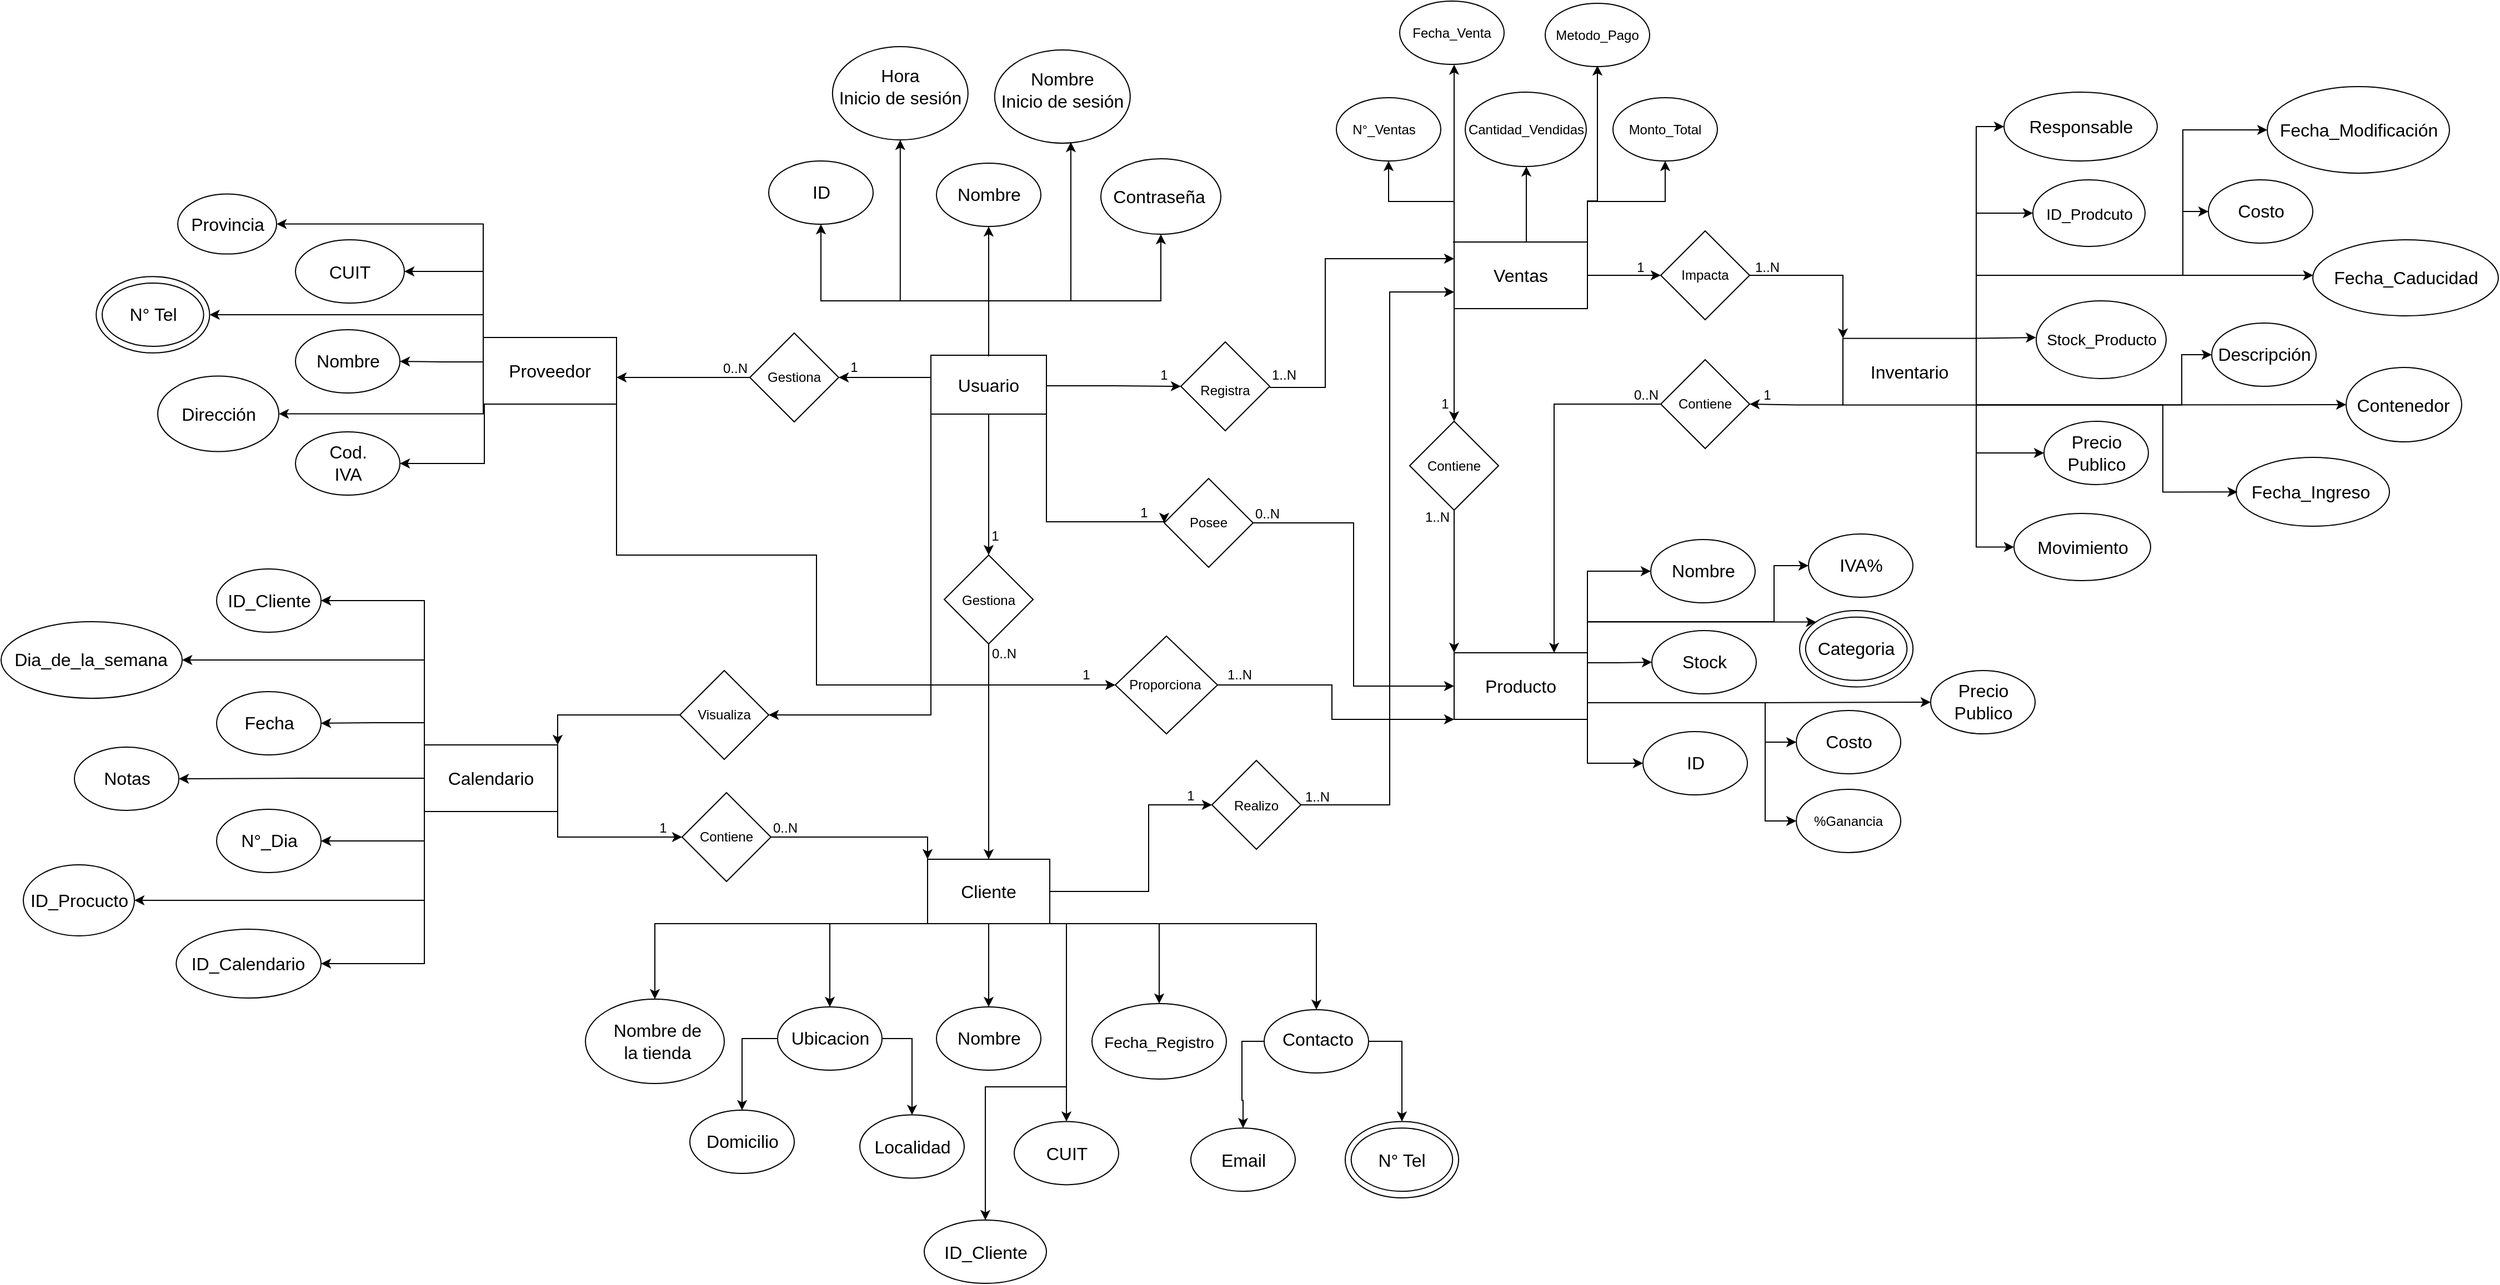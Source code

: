 <mxfile version="24.3.1" type="google">
  <diagram name="Página-1" id="h-yIFglehZsYKQuAEMty">
    <mxGraphModel grid="0" page="0" gridSize="10" guides="1" tooltips="1" connect="1" arrows="1" fold="1" pageScale="1" pageWidth="850" pageHeight="1100" math="0" shadow="0">
      <root>
        <mxCell id="0" />
        <mxCell id="1" parent="0" />
        <mxCell id="MDy1XEi2g01a_AjAgKbW-68" style="edgeStyle=orthogonalEdgeStyle;rounded=0;orthogonalLoop=1;jettySize=auto;html=1;exitX=1;exitY=0.5;exitDx=0;exitDy=0;entryX=0;entryY=0.5;entryDx=0;entryDy=0;" edge="1" parent="1" source="bGLIadX0kHBUWa4-QgWf-80" target="MDy1XEi2g01a_AjAgKbW-60">
          <mxGeometry relative="1" as="geometry">
            <Array as="points">
              <mxPoint x="306" y="200" />
              <mxPoint x="306" y="122" />
            </Array>
          </mxGeometry>
        </mxCell>
        <mxCell id="bGLIadX0kHBUWa4-QgWf-82" value="" style="group;movable=1;resizable=1;rotatable=1;deletable=1;editable=1;locked=0;connectable=1;" connectable="0" vertex="1" parent="1">
          <mxGeometry x="56" y="-282" width="239" height="192" as="geometry" />
        </mxCell>
        <mxCell id="i5Qo9Ydj3Eo_f_7UgnNF-50" style="edgeStyle=orthogonalEdgeStyle;rounded=0;orthogonalLoop=1;jettySize=auto;html=1;exitX=0.5;exitY=0;exitDx=0;exitDy=0;entryX=0.5;entryY=1;entryDx=0;entryDy=0;" edge="1" parent="bGLIadX0kHBUWa4-QgWf-82" source="bGLIadX0kHBUWa4-QgWf-58" target="bGLIadX0kHBUWa4-QgWf-69">
          <mxGeometry relative="1" as="geometry">
            <Array as="points">
              <mxPoint x="106" y="-50" />
              <mxPoint x="-45" y="-50" />
            </Array>
          </mxGeometry>
        </mxCell>
        <mxCell id="MDy1XEi2g01a_AjAgKbW-17" style="edgeStyle=orthogonalEdgeStyle;rounded=0;orthogonalLoop=1;jettySize=auto;html=1;exitX=0.5;exitY=1;exitDx=0;exitDy=0;entryX=0.5;entryY=0;entryDx=0;entryDy=0;" edge="1" parent="bGLIadX0kHBUWa4-QgWf-82" source="bGLIadX0kHBUWa4-QgWf-58" target="MDy1XEi2g01a_AjAgKbW-14">
          <mxGeometry relative="1" as="geometry" />
        </mxCell>
        <mxCell id="bGLIadX0kHBUWa4-QgWf-57" value="" style="group;movable=1;resizable=1;rotatable=1;deletable=1;editable=1;locked=0;connectable=1;" connectable="0" vertex="1" parent="bGLIadX0kHBUWa4-QgWf-82">
          <mxGeometry x="54" width="104" height="53" as="geometry" />
        </mxCell>
        <mxCell id="QPRDpCNhih8pYjzk8NWz-48" value="" style="group" connectable="0" vertex="1" parent="bGLIadX0kHBUWa4-QgWf-57">
          <mxGeometry y="-1" width="104" height="53" as="geometry" />
        </mxCell>
        <mxCell id="bGLIadX0kHBUWa4-QgWf-58" value="" style="rounded=0;whiteSpace=wrap;html=1;movable=1;resizable=1;rotatable=1;deletable=1;editable=1;locked=0;connectable=1;" vertex="1" parent="QPRDpCNhih8pYjzk8NWz-48">
          <mxGeometry width="104" height="53" as="geometry" />
        </mxCell>
        <mxCell id="bGLIadX0kHBUWa4-QgWf-59" value="Usuario" style="text;strokeColor=none;fillColor=none;html=1;align=center;verticalAlign=middle;whiteSpace=wrap;rounded=0;fontSize=16;movable=1;resizable=1;rotatable=1;deletable=1;editable=1;locked=0;connectable=1;" vertex="1" parent="QPRDpCNhih8pYjzk8NWz-48">
          <mxGeometry x="22" y="11.5" width="60" height="30" as="geometry" />
        </mxCell>
        <mxCell id="bGLIadX0kHBUWa4-QgWf-60" style="edgeStyle=none;curved=1;rounded=0;orthogonalLoop=1;jettySize=auto;html=1;exitX=1;exitY=1;exitDx=0;exitDy=0;fontSize=12;startSize=8;endSize=8;movable=1;resizable=1;rotatable=1;deletable=1;editable=1;locked=0;connectable=1;" edge="1" parent="QPRDpCNhih8pYjzk8NWz-48" source="bGLIadX0kHBUWa4-QgWf-58" target="bGLIadX0kHBUWa4-QgWf-58">
          <mxGeometry relative="1" as="geometry" />
        </mxCell>
        <mxCell id="bGLIadX0kHBUWa4-QgWf-69" value="" style="group;movable=1;resizable=1;rotatable=1;deletable=1;editable=1;locked=0;connectable=1;" connectable="0" vertex="1" parent="bGLIadX0kHBUWa4-QgWf-82">
          <mxGeometry x="-92" y="-176" width="94" height="57" as="geometry" />
        </mxCell>
        <mxCell id="bGLIadX0kHBUWa4-QgWf-70" value="" style="ellipse;whiteSpace=wrap;html=1;movable=1;resizable=1;rotatable=1;deletable=1;editable=1;locked=0;connectable=1;" vertex="1" parent="bGLIadX0kHBUWa4-QgWf-69">
          <mxGeometry width="94" height="57" as="geometry" />
        </mxCell>
        <mxCell id="bGLIadX0kHBUWa4-QgWf-71" value="ID" style="text;strokeColor=none;fillColor=none;html=1;align=center;verticalAlign=middle;whiteSpace=wrap;rounded=0;fontSize=16;movable=1;resizable=1;rotatable=1;deletable=1;editable=1;locked=0;connectable=1;" vertex="1" parent="bGLIadX0kHBUWa4-QgWf-69">
          <mxGeometry x="25.636" y="17.812" width="42.727" height="21.375" as="geometry" />
        </mxCell>
        <mxCell id="bGLIadX0kHBUWa4-QgWf-72" style="edgeStyle=none;curved=1;rounded=0;orthogonalLoop=1;jettySize=auto;html=1;exitX=1;exitY=1;exitDx=0;exitDy=0;fontSize=12;startSize=8;endSize=8;movable=1;resizable=1;rotatable=1;deletable=1;editable=1;locked=0;connectable=1;" edge="1" parent="bGLIadX0kHBUWa4-QgWf-69" source="bGLIadX0kHBUWa4-QgWf-70" target="bGLIadX0kHBUWa4-QgWf-70">
          <mxGeometry relative="1" as="geometry" />
        </mxCell>
        <mxCell id="bGLIadX0kHBUWa4-QgWf-74" value="" style="group;movable=1;resizable=1;rotatable=1;deletable=1;editable=1;locked=0;connectable=1;" connectable="0" vertex="1" parent="bGLIadX0kHBUWa4-QgWf-82">
          <mxGeometry x="207" y="-178" width="108" height="68" as="geometry" />
        </mxCell>
        <mxCell id="bGLIadX0kHBUWa4-QgWf-75" value="" style="ellipse;whiteSpace=wrap;html=1;movable=1;resizable=1;rotatable=1;deletable=1;editable=1;locked=0;connectable=1;" vertex="1" parent="bGLIadX0kHBUWa4-QgWf-74">
          <mxGeometry width="108.0" height="68" as="geometry" />
        </mxCell>
        <mxCell id="bGLIadX0kHBUWa4-QgWf-76" value="Contraseña" style="text;strokeColor=none;fillColor=none;html=1;align=center;verticalAlign=middle;whiteSpace=wrap;rounded=0;fontSize=16;movable=1;resizable=1;rotatable=1;deletable=1;editable=1;locked=0;connectable=1;" vertex="1" parent="bGLIadX0kHBUWa4-QgWf-74">
          <mxGeometry x="28.455" y="21.25" width="49.091" height="25.5" as="geometry" />
        </mxCell>
        <mxCell id="bGLIadX0kHBUWa4-QgWf-77" style="edgeStyle=none;curved=1;rounded=0;orthogonalLoop=1;jettySize=auto;html=1;exitX=1;exitY=1;exitDx=0;exitDy=0;fontSize=12;startSize=8;endSize=8;movable=1;resizable=1;rotatable=1;deletable=1;editable=1;locked=0;connectable=1;" edge="1" parent="bGLIadX0kHBUWa4-QgWf-74" source="bGLIadX0kHBUWa4-QgWf-75" target="bGLIadX0kHBUWa4-QgWf-75">
          <mxGeometry relative="1" as="geometry" />
        </mxCell>
        <mxCell id="MDy1XEi2g01a_AjAgKbW-14" value="" style="rhombus;whiteSpace=wrap;html=1;" vertex="1" parent="bGLIadX0kHBUWa4-QgWf-82">
          <mxGeometry x="66" y="179" width="80" height="80" as="geometry" />
        </mxCell>
        <mxCell id="MDy1XEi2g01a_AjAgKbW-32" value="1" style="text;html=1;align=center;verticalAlign=middle;whiteSpace=wrap;rounded=0;" vertex="1" parent="bGLIadX0kHBUWa4-QgWf-82">
          <mxGeometry x="82" y="147" width="60" height="30" as="geometry" />
        </mxCell>
        <mxCell id="QPRDpCNhih8pYjzk8NWz-84" style="edgeStyle=orthogonalEdgeStyle;rounded=0;orthogonalLoop=1;jettySize=auto;html=1;exitX=0.5;exitY=0;exitDx=0;exitDy=0;entryX=0.5;entryY=1;entryDx=0;entryDy=0;" edge="1" parent="bGLIadX0kHBUWa4-QgWf-82" source="bGLIadX0kHBUWa4-QgWf-58" target="bGLIadX0kHBUWa4-QgWf-75">
          <mxGeometry relative="1" as="geometry">
            <Array as="points">
              <mxPoint x="106" y="-50" />
              <mxPoint x="261" y="-50" />
            </Array>
          </mxGeometry>
        </mxCell>
        <mxCell id="bGLIadX0kHBUWa4-QgWf-84" value="" style="group" connectable="0" vertex="1" parent="1">
          <mxGeometry x="115" y="304" width="94" height="57" as="geometry" />
        </mxCell>
        <mxCell id="bGLIadX0kHBUWa4-QgWf-85" value="" style="ellipse;whiteSpace=wrap;html=1;" vertex="1" parent="bGLIadX0kHBUWa4-QgWf-84">
          <mxGeometry width="94" height="57" as="geometry" />
        </mxCell>
        <mxCell id="bGLIadX0kHBUWa4-QgWf-86" value="Nombre" style="text;strokeColor=none;fillColor=none;html=1;align=center;verticalAlign=middle;whiteSpace=wrap;rounded=0;fontSize=16;" vertex="1" parent="bGLIadX0kHBUWa4-QgWf-84">
          <mxGeometry x="25.636" y="17.812" width="42.727" height="21.375" as="geometry" />
        </mxCell>
        <mxCell id="bGLIadX0kHBUWa4-QgWf-100" value="" style="group" connectable="0" vertex="1" parent="1">
          <mxGeometry x="-28" y="304" width="94" height="57" as="geometry" />
        </mxCell>
        <mxCell id="bGLIadX0kHBUWa4-QgWf-101" value="" style="ellipse;whiteSpace=wrap;html=1;" vertex="1" parent="bGLIadX0kHBUWa4-QgWf-100">
          <mxGeometry width="94" height="57" as="geometry" />
        </mxCell>
        <mxCell id="bGLIadX0kHBUWa4-QgWf-102" value="Ubicacion" style="text;strokeColor=none;fillColor=none;html=1;align=center;verticalAlign=middle;whiteSpace=wrap;rounded=0;fontSize=16;" vertex="1" parent="bGLIadX0kHBUWa4-QgWf-100">
          <mxGeometry x="25.636" y="17.812" width="42.727" height="21.375" as="geometry" />
        </mxCell>
        <mxCell id="bGLIadX0kHBUWa4-QgWf-103" value="" style="group" connectable="0" vertex="1" parent="1">
          <mxGeometry x="-107" y="397" width="94" height="57" as="geometry" />
        </mxCell>
        <mxCell id="bGLIadX0kHBUWa4-QgWf-104" value="" style="ellipse;whiteSpace=wrap;html=1;" vertex="1" parent="bGLIadX0kHBUWa4-QgWf-103">
          <mxGeometry width="94" height="57" as="geometry" />
        </mxCell>
        <mxCell id="bGLIadX0kHBUWa4-QgWf-105" value="Domicilio" style="text;strokeColor=none;fillColor=none;html=1;align=center;verticalAlign=middle;whiteSpace=wrap;rounded=0;fontSize=16;" vertex="1" parent="bGLIadX0kHBUWa4-QgWf-103">
          <mxGeometry x="25.636" y="17.812" width="42.727" height="21.375" as="geometry" />
        </mxCell>
        <mxCell id="bGLIadX0kHBUWa4-QgWf-106" value="" style="group" connectable="0" vertex="1" parent="1">
          <mxGeometry x="46" y="401.29" width="94" height="57" as="geometry" />
        </mxCell>
        <mxCell id="bGLIadX0kHBUWa4-QgWf-107" value="" style="ellipse;whiteSpace=wrap;html=1;" vertex="1" parent="bGLIadX0kHBUWa4-QgWf-106">
          <mxGeometry width="94" height="57" as="geometry" />
        </mxCell>
        <mxCell id="bGLIadX0kHBUWa4-QgWf-108" value="Localidad" style="text;strokeColor=none;fillColor=none;html=1;align=center;verticalAlign=middle;whiteSpace=wrap;rounded=0;fontSize=16;" vertex="1" parent="bGLIadX0kHBUWa4-QgWf-106">
          <mxGeometry x="25.636" y="17.812" width="42.727" height="21.375" as="geometry" />
        </mxCell>
        <mxCell id="9F6NOnJwmwG0ibiyGM8l-4" value="" style="group" connectable="0" vertex="1" parent="1">
          <mxGeometry x="-586" y="-264.19" width="109" height="68" as="geometry" />
        </mxCell>
        <mxCell id="9F6NOnJwmwG0ibiyGM8l-5" value="" style="ellipse;whiteSpace=wrap;html=1;" vertex="1" parent="9F6NOnJwmwG0ibiyGM8l-4">
          <mxGeometry width="109.0" height="68" as="geometry" />
        </mxCell>
        <mxCell id="9F6NOnJwmwG0ibiyGM8l-6" value="Dirección" style="text;strokeColor=none;fillColor=none;html=1;align=center;verticalAlign=middle;whiteSpace=wrap;rounded=0;fontSize=16;" vertex="1" parent="9F6NOnJwmwG0ibiyGM8l-4">
          <mxGeometry x="29.727" y="21.25" width="49.545" height="25.5" as="geometry" />
        </mxCell>
        <mxCell id="9F6NOnJwmwG0ibiyGM8l-29" value="" style="group" connectable="0" vertex="1" parent="1">
          <mxGeometry x="-293" y="-299" width="120" height="60" as="geometry" />
        </mxCell>
        <mxCell id="fgX9kcdW40fM9QlcyEOr-1" value="" style="rounded=0;whiteSpace=wrap;html=1;" vertex="1" parent="9F6NOnJwmwG0ibiyGM8l-29">
          <mxGeometry width="120" height="60" as="geometry" />
        </mxCell>
        <mxCell id="9F6NOnJwmwG0ibiyGM8l-2" value="Proveedor" style="text;strokeColor=none;fillColor=none;html=1;align=center;verticalAlign=middle;whiteSpace=wrap;rounded=0;fontSize=16;" vertex="1" parent="9F6NOnJwmwG0ibiyGM8l-29">
          <mxGeometry x="30" y="15" width="60" height="30" as="geometry" />
        </mxCell>
        <mxCell id="9F6NOnJwmwG0ibiyGM8l-33" value="" style="group" connectable="0" vertex="1" parent="1">
          <mxGeometry x="581" y="-15" width="120" height="60" as="geometry" />
        </mxCell>
        <mxCell id="9F6NOnJwmwG0ibiyGM8l-34" value="" style="rounded=0;whiteSpace=wrap;html=1;" vertex="1" parent="9F6NOnJwmwG0ibiyGM8l-33">
          <mxGeometry width="120" height="60" as="geometry" />
        </mxCell>
        <mxCell id="9F6NOnJwmwG0ibiyGM8l-35" value="Producto" style="text;strokeColor=none;fillColor=none;html=1;align=center;verticalAlign=middle;whiteSpace=wrap;rounded=0;fontSize=16;" vertex="1" parent="9F6NOnJwmwG0ibiyGM8l-33">
          <mxGeometry x="30" y="15" width="60" height="30" as="geometry" />
        </mxCell>
        <mxCell id="9F6NOnJwmwG0ibiyGM8l-39" value="" style="group;movable=1;resizable=1;rotatable=1;deletable=1;editable=1;locked=0;connectable=1;" connectable="0" vertex="1" parent="1">
          <mxGeometry x="751" y="56" width="94" height="57" as="geometry" />
        </mxCell>
        <mxCell id="9F6NOnJwmwG0ibiyGM8l-40" value="" style="ellipse;whiteSpace=wrap;html=1;movable=1;resizable=1;rotatable=1;deletable=1;editable=1;locked=0;connectable=1;" vertex="1" parent="9F6NOnJwmwG0ibiyGM8l-39">
          <mxGeometry width="94" height="57" as="geometry" />
        </mxCell>
        <mxCell id="9F6NOnJwmwG0ibiyGM8l-41" value="ID" style="text;strokeColor=none;fillColor=none;html=1;align=center;verticalAlign=middle;whiteSpace=wrap;rounded=0;fontSize=16;movable=1;resizable=1;rotatable=1;deletable=1;editable=1;locked=0;connectable=1;" vertex="1" parent="9F6NOnJwmwG0ibiyGM8l-39">
          <mxGeometry x="25.636" y="17.812" width="42.727" height="21.375" as="geometry" />
        </mxCell>
        <mxCell id="9F6NOnJwmwG0ibiyGM8l-42" style="edgeStyle=none;curved=1;rounded=0;orthogonalLoop=1;jettySize=auto;html=1;exitX=1;exitY=1;exitDx=0;exitDy=0;fontSize=12;startSize=8;endSize=8;movable=1;resizable=1;rotatable=1;deletable=1;editable=1;locked=0;connectable=1;" edge="1" parent="9F6NOnJwmwG0ibiyGM8l-39" source="9F6NOnJwmwG0ibiyGM8l-40" target="9F6NOnJwmwG0ibiyGM8l-40">
          <mxGeometry relative="1" as="geometry" />
        </mxCell>
        <mxCell id="i5Qo9Ydj3Eo_f_7UgnNF-10" value="" style="group" connectable="0" vertex="1" parent="1">
          <mxGeometry x="-468" y="-220" width="106" height="69" as="geometry" />
        </mxCell>
        <mxCell id="i5Qo9Ydj3Eo_f_7UgnNF-8" value="" style="group" connectable="0" vertex="1" parent="i5Qo9Ydj3Eo_f_7UgnNF-10">
          <mxGeometry x="6" y="6" width="94" height="57" as="geometry" />
        </mxCell>
        <mxCell id="i5Qo9Ydj3Eo_f_7UgnNF-4" value="" style="ellipse;whiteSpace=wrap;html=1;movable=1;resizable=1;rotatable=1;deletable=1;editable=1;locked=0;connectable=1;" vertex="1" parent="i5Qo9Ydj3Eo_f_7UgnNF-8">
          <mxGeometry width="94" height="57" as="geometry" />
        </mxCell>
        <mxCell id="i5Qo9Ydj3Eo_f_7UgnNF-5" value="Cod. IVA" style="text;strokeColor=none;fillColor=none;html=1;align=center;verticalAlign=middle;whiteSpace=wrap;rounded=0;fontSize=16;movable=1;resizable=1;rotatable=1;deletable=1;editable=1;locked=0;connectable=1;" vertex="1" parent="i5Qo9Ydj3Eo_f_7UgnNF-8">
          <mxGeometry x="25.636" y="17.812" width="42.727" height="21.375" as="geometry" />
        </mxCell>
        <mxCell id="i5Qo9Ydj3Eo_f_7UgnNF-13" value="" style="group" connectable="0" vertex="1" parent="1">
          <mxGeometry x="-638" y="-348" width="106" height="71.81" as="geometry" />
        </mxCell>
        <mxCell id="i5Qo9Ydj3Eo_f_7UgnNF-14" value="" style="group" connectable="0" vertex="1" parent="i5Qo9Ydj3Eo_f_7UgnNF-13">
          <mxGeometry x="-3.404" y="-5.91" width="102.11" height="68.81" as="geometry" />
        </mxCell>
        <mxCell id="i5Qo9Ydj3Eo_f_7UgnNF-12" value="" style="ellipse;whiteSpace=wrap;html=1;" vertex="1" parent="i5Qo9Ydj3Eo_f_7UgnNF-14">
          <mxGeometry width="102.11" height="68.81" as="geometry" />
        </mxCell>
        <mxCell id="9F6NOnJwmwG0ibiyGM8l-22" value="" style="ellipse;whiteSpace=wrap;html=1;" vertex="1" parent="i5Qo9Ydj3Eo_f_7UgnNF-14">
          <mxGeometry x="5.404" y="5.9" width="91.3" height="57" as="geometry" />
        </mxCell>
        <mxCell id="9F6NOnJwmwG0ibiyGM8l-23" value="N° Tel" style="text;strokeColor=none;fillColor=none;html=1;align=center;verticalAlign=middle;whiteSpace=wrap;rounded=0;fontSize=16;" vertex="1" parent="i5Qo9Ydj3Eo_f_7UgnNF-14">
          <mxGeometry x="26.932" y="23.72" width="48.238" height="21.38" as="geometry" />
        </mxCell>
        <mxCell id="i5Qo9Ydj3Eo_f_7UgnNF-16" value="" style="group" connectable="0" vertex="1" parent="1">
          <mxGeometry x="-462" y="-306" width="94" height="57" as="geometry" />
        </mxCell>
        <mxCell id="9F6NOnJwmwG0ibiyGM8l-8" value="" style="ellipse;whiteSpace=wrap;html=1;movable=1;resizable=1;rotatable=1;deletable=1;editable=1;locked=0;connectable=1;" vertex="1" parent="i5Qo9Ydj3Eo_f_7UgnNF-16">
          <mxGeometry width="94" height="57" as="geometry" />
        </mxCell>
        <mxCell id="9F6NOnJwmwG0ibiyGM8l-9" value="Nombre" style="text;strokeColor=none;fillColor=none;html=1;align=center;verticalAlign=middle;whiteSpace=wrap;rounded=0;fontSize=16;movable=1;resizable=1;rotatable=1;deletable=1;editable=1;locked=0;connectable=1;" vertex="1" parent="i5Qo9Ydj3Eo_f_7UgnNF-16">
          <mxGeometry x="25.636" y="17.812" width="42.727" height="21.375" as="geometry" />
        </mxCell>
        <mxCell id="i5Qo9Ydj3Eo_f_7UgnNF-20" value="" style="ellipse;whiteSpace=wrap;html=1;movable=1;resizable=1;rotatable=1;deletable=1;editable=1;locked=0;connectable=1;" vertex="1" parent="1">
          <mxGeometry x="759" y="-35" width="94" height="57" as="geometry" />
        </mxCell>
        <mxCell id="i5Qo9Ydj3Eo_f_7UgnNF-21" value="Stock" style="text;strokeColor=none;fillColor=none;html=1;align=center;verticalAlign=middle;whiteSpace=wrap;rounded=0;fontSize=16;movable=1;resizable=1;rotatable=1;deletable=1;editable=1;locked=0;connectable=1;" vertex="1" parent="1">
          <mxGeometry x="784.636" y="-17.188" width="42.727" height="21.375" as="geometry" />
        </mxCell>
        <mxCell id="i5Qo9Ydj3Eo_f_7UgnNF-27" style="edgeStyle=orthogonalEdgeStyle;rounded=0;orthogonalLoop=1;jettySize=auto;html=1;exitX=1;exitY=0;exitDx=0;exitDy=0;entryX=0;entryY=0.5;entryDx=0;entryDy=0;" edge="1" parent="1" source="9F6NOnJwmwG0ibiyGM8l-34" target="9F6NOnJwmwG0ibiyGM8l-37">
          <mxGeometry relative="1" as="geometry" />
        </mxCell>
        <mxCell id="i5Qo9Ydj3Eo_f_7UgnNF-28" style="edgeStyle=orthogonalEdgeStyle;rounded=0;orthogonalLoop=1;jettySize=auto;html=1;exitX=1;exitY=0.75;exitDx=0;exitDy=0;entryX=0;entryY=0.5;entryDx=0;entryDy=0;" edge="1" parent="1" source="9F6NOnJwmwG0ibiyGM8l-34" target="i5Qo9Ydj3Eo_f_7UgnNF-20">
          <mxGeometry relative="1" as="geometry">
            <Array as="points">
              <mxPoint x="701" y="-6" />
              <mxPoint x="728" y="-6" />
            </Array>
          </mxGeometry>
        </mxCell>
        <mxCell id="i5Qo9Ydj3Eo_f_7UgnNF-29" style="edgeStyle=orthogonalEdgeStyle;rounded=0;orthogonalLoop=1;jettySize=auto;html=1;exitX=1;exitY=1;exitDx=0;exitDy=0;entryX=0;entryY=0.5;entryDx=0;entryDy=0;" edge="1" parent="1" source="9F6NOnJwmwG0ibiyGM8l-34" target="9F6NOnJwmwG0ibiyGM8l-39">
          <mxGeometry relative="1" as="geometry" />
        </mxCell>
        <mxCell id="i5Qo9Ydj3Eo_f_7UgnNF-34" value="" style="group" connectable="0" vertex="1" parent="1">
          <mxGeometry x="-462" y="-387" width="98" height="57" as="geometry" />
        </mxCell>
        <mxCell id="i5Qo9Ydj3Eo_f_7UgnNF-1" value="" style="ellipse;whiteSpace=wrap;html=1;" vertex="1" parent="i5Qo9Ydj3Eo_f_7UgnNF-34">
          <mxGeometry width="98" height="57" as="geometry" />
        </mxCell>
        <mxCell id="i5Qo9Ydj3Eo_f_7UgnNF-2" value="CUIT" style="text;strokeColor=none;fillColor=none;html=1;align=center;verticalAlign=middle;whiteSpace=wrap;rounded=0;fontSize=16;" vertex="1" parent="i5Qo9Ydj3Eo_f_7UgnNF-34">
          <mxGeometry x="24.194" y="17.81" width="49.603" height="21.38" as="geometry" />
        </mxCell>
        <mxCell id="i5Qo9Ydj3Eo_f_7UgnNF-35" value="" style="group" connectable="0" vertex="1" parent="1">
          <mxGeometry x="-568" y="-428.19" width="89" height="54" as="geometry" />
        </mxCell>
        <mxCell id="i5Qo9Ydj3Eo_f_7UgnNF-11" value="" style="ellipse;whiteSpace=wrap;html=1;" vertex="1" parent="i5Qo9Ydj3Eo_f_7UgnNF-35">
          <mxGeometry width="89" height="54" as="geometry" />
        </mxCell>
        <mxCell id="i5Qo9Ydj3Eo_f_7UgnNF-19" value="&lt;font style=&quot;font-size: 16px;&quot;&gt;Provincia&lt;/font&gt;" style="text;html=1;align=center;verticalAlign=middle;whiteSpace=wrap;rounded=0;" vertex="1" parent="i5Qo9Ydj3Eo_f_7UgnNF-35">
          <mxGeometry x="14.5" y="12" width="60" height="30" as="geometry" />
        </mxCell>
        <mxCell id="i5Qo9Ydj3Eo_f_7UgnNF-37" style="edgeStyle=orthogonalEdgeStyle;rounded=0;orthogonalLoop=1;jettySize=auto;html=1;exitX=0.5;exitY=0;exitDx=0;exitDy=0;entryX=1;entryY=0.5;entryDx=0;entryDy=0;" edge="1" parent="1" source="fgX9kcdW40fM9QlcyEOr-1" target="i5Qo9Ydj3Eo_f_7UgnNF-11">
          <mxGeometry relative="1" as="geometry">
            <Array as="points">
              <mxPoint x="-293" y="-299" />
              <mxPoint x="-293" y="-401" />
            </Array>
          </mxGeometry>
        </mxCell>
        <mxCell id="i5Qo9Ydj3Eo_f_7UgnNF-39" style="edgeStyle=orthogonalEdgeStyle;rounded=0;orthogonalLoop=1;jettySize=auto;html=1;exitX=0.25;exitY=0;exitDx=0;exitDy=0;entryX=1;entryY=0.5;entryDx=0;entryDy=0;" edge="1" parent="1" source="fgX9kcdW40fM9QlcyEOr-1" target="i5Qo9Ydj3Eo_f_7UgnNF-1">
          <mxGeometry relative="1" as="geometry">
            <Array as="points">
              <mxPoint x="-293" y="-299" />
              <mxPoint x="-293" y="-358" />
            </Array>
          </mxGeometry>
        </mxCell>
        <mxCell id="i5Qo9Ydj3Eo_f_7UgnNF-40" style="edgeStyle=orthogonalEdgeStyle;rounded=0;orthogonalLoop=1;jettySize=auto;html=1;exitX=0;exitY=0;exitDx=0;exitDy=0;entryX=1;entryY=0.5;entryDx=0;entryDy=0;" edge="1" parent="1" source="fgX9kcdW40fM9QlcyEOr-1" target="i5Qo9Ydj3Eo_f_7UgnNF-12">
          <mxGeometry relative="1" as="geometry" />
        </mxCell>
        <mxCell id="i5Qo9Ydj3Eo_f_7UgnNF-41" style="edgeStyle=orthogonalEdgeStyle;rounded=0;orthogonalLoop=1;jettySize=auto;html=1;exitX=0;exitY=0.25;exitDx=0;exitDy=0;entryX=1;entryY=0.5;entryDx=0;entryDy=0;" edge="1" parent="1" source="fgX9kcdW40fM9QlcyEOr-1" target="9F6NOnJwmwG0ibiyGM8l-8">
          <mxGeometry relative="1" as="geometry">
            <Array as="points">
              <mxPoint x="-293" y="-277" />
              <mxPoint x="-330" y="-277" />
            </Array>
          </mxGeometry>
        </mxCell>
        <mxCell id="i5Qo9Ydj3Eo_f_7UgnNF-42" style="edgeStyle=orthogonalEdgeStyle;rounded=0;orthogonalLoop=1;jettySize=auto;html=1;exitX=0;exitY=1;exitDx=0;exitDy=0;entryX=1;entryY=0.5;entryDx=0;entryDy=0;" edge="1" parent="1" source="fgX9kcdW40fM9QlcyEOr-1" target="9F6NOnJwmwG0ibiyGM8l-5">
          <mxGeometry relative="1" as="geometry">
            <Array as="points">
              <mxPoint x="-293" y="-230" />
            </Array>
          </mxGeometry>
        </mxCell>
        <mxCell id="i5Qo9Ydj3Eo_f_7UgnNF-43" style="edgeStyle=orthogonalEdgeStyle;rounded=0;orthogonalLoop=1;jettySize=auto;html=1;exitX=0.25;exitY=1;exitDx=0;exitDy=0;entryX=1;entryY=0.5;entryDx=0;entryDy=0;" edge="1" parent="1" source="fgX9kcdW40fM9QlcyEOr-1" target="i5Qo9Ydj3Eo_f_7UgnNF-4">
          <mxGeometry relative="1" as="geometry">
            <Array as="points">
              <mxPoint x="-292" y="-239" />
              <mxPoint x="-292" y="-185" />
            </Array>
          </mxGeometry>
        </mxCell>
        <mxCell id="i5Qo9Ydj3Eo_f_7UgnNF-59" value="" style="group" connectable="0" vertex="1" parent="1">
          <mxGeometry x="163" y="-558" width="130.82" height="84" as="geometry" />
        </mxCell>
        <mxCell id="i5Qo9Ydj3Eo_f_7UgnNF-54" value="" style="ellipse;whiteSpace=wrap;html=1;" vertex="1" parent="i5Qo9Ydj3Eo_f_7UgnNF-59">
          <mxGeometry x="4.41" width="122" height="84" as="geometry" />
        </mxCell>
        <mxCell id="i5Qo9Ydj3Eo_f_7UgnNF-55" value="Nombre&lt;div&gt;Inicio de sesión&lt;/div&gt;" style="text;strokeColor=none;fillColor=none;html=1;align=center;verticalAlign=middle;whiteSpace=wrap;rounded=0;fontSize=16;" vertex="1" parent="i5Qo9Ydj3Eo_f_7UgnNF-59">
          <mxGeometry y="24" width="130.82" height="24.75" as="geometry" />
        </mxCell>
        <mxCell id="i5Qo9Ydj3Eo_f_7UgnNF-64" value="" style="group" connectable="0" vertex="1" parent="1">
          <mxGeometry x="17.0" y="-561" width="130.82" height="84" as="geometry" />
        </mxCell>
        <mxCell id="i5Qo9Ydj3Eo_f_7UgnNF-65" value="" style="ellipse;whiteSpace=wrap;html=1;" vertex="1" parent="i5Qo9Ydj3Eo_f_7UgnNF-64">
          <mxGeometry x="4.41" width="122" height="84" as="geometry" />
        </mxCell>
        <mxCell id="i5Qo9Ydj3Eo_f_7UgnNF-66" value="&lt;div&gt;Hora&lt;/div&gt;&lt;div&gt;Inicio de sesión&lt;/div&gt;" style="text;strokeColor=none;fillColor=none;html=1;align=center;verticalAlign=middle;whiteSpace=wrap;rounded=0;fontSize=16;" vertex="1" parent="i5Qo9Ydj3Eo_f_7UgnNF-64">
          <mxGeometry y="24" width="130.82" height="24.75" as="geometry" />
        </mxCell>
        <mxCell id="MDy1XEi2g01a_AjAgKbW-4" value="" style="group" connectable="0" vertex="1" parent="1">
          <mxGeometry x="889.05" y="37" width="94" height="57" as="geometry" />
        </mxCell>
        <mxCell id="MDy1XEi2g01a_AjAgKbW-5" value="" style="ellipse;whiteSpace=wrap;html=1;movable=1;resizable=1;rotatable=1;deletable=1;editable=1;locked=0;connectable=1;" vertex="1" parent="MDy1XEi2g01a_AjAgKbW-4">
          <mxGeometry width="94" height="57" as="geometry" />
        </mxCell>
        <mxCell id="MDy1XEi2g01a_AjAgKbW-6" value="Costo" style="text;strokeColor=none;fillColor=none;html=1;align=center;verticalAlign=middle;whiteSpace=wrap;rounded=0;fontSize=16;movable=1;resizable=1;rotatable=1;deletable=1;editable=1;locked=0;connectable=1;" vertex="1" parent="MDy1XEi2g01a_AjAgKbW-4">
          <mxGeometry x="25.636" y="17.812" width="42.727" height="21.375" as="geometry" />
        </mxCell>
        <mxCell id="MDy1XEi2g01a_AjAgKbW-7" value="" style="group" connectable="0" vertex="1" parent="1">
          <mxGeometry x="900" y="-122" width="94" height="57" as="geometry" />
        </mxCell>
        <mxCell id="MDy1XEi2g01a_AjAgKbW-8" value="" style="ellipse;whiteSpace=wrap;html=1;movable=1;resizable=1;rotatable=1;deletable=1;editable=1;locked=0;connectable=1;" vertex="1" parent="MDy1XEi2g01a_AjAgKbW-7">
          <mxGeometry width="94" height="57" as="geometry" />
        </mxCell>
        <mxCell id="MDy1XEi2g01a_AjAgKbW-9" value="IVA%" style="text;strokeColor=none;fillColor=none;html=1;align=center;verticalAlign=middle;whiteSpace=wrap;rounded=0;fontSize=16;movable=1;resizable=1;rotatable=1;deletable=1;editable=1;locked=0;connectable=1;" vertex="1" parent="MDy1XEi2g01a_AjAgKbW-7">
          <mxGeometry x="25.636" y="17.812" width="42.727" height="21.375" as="geometry" />
        </mxCell>
        <mxCell id="MDy1XEi2g01a_AjAgKbW-10" value="" style="group" connectable="0" vertex="1" parent="1">
          <mxGeometry x="1010" y="1" width="94" height="57" as="geometry" />
        </mxCell>
        <mxCell id="MDy1XEi2g01a_AjAgKbW-11" value="" style="ellipse;whiteSpace=wrap;html=1;movable=1;resizable=1;rotatable=1;deletable=1;editable=1;locked=0;connectable=1;" vertex="1" parent="MDy1XEi2g01a_AjAgKbW-10">
          <mxGeometry width="94" height="57" as="geometry" />
        </mxCell>
        <mxCell id="MDy1XEi2g01a_AjAgKbW-12" value="Precio&lt;div&gt;Publico&lt;/div&gt;" style="text;strokeColor=none;fillColor=none;html=1;align=center;verticalAlign=middle;whiteSpace=wrap;rounded=0;fontSize=16;movable=1;resizable=1;rotatable=1;deletable=1;editable=1;locked=0;connectable=1;" vertex="1" parent="MDy1XEi2g01a_AjAgKbW-10">
          <mxGeometry x="25.636" y="17.812" width="42.727" height="21.375" as="geometry" />
        </mxCell>
        <mxCell id="MDy1XEi2g01a_AjAgKbW-21" style="edgeStyle=orthogonalEdgeStyle;rounded=0;orthogonalLoop=1;jettySize=auto;html=1;exitX=1;exitY=0.5;exitDx=0;exitDy=0;entryX=0;entryY=0.5;entryDx=0;entryDy=0;" edge="1" parent="1" source="MDy1XEi2g01a_AjAgKbW-13" target="9F6NOnJwmwG0ibiyGM8l-34">
          <mxGeometry relative="1" as="geometry" />
        </mxCell>
        <mxCell id="MDy1XEi2g01a_AjAgKbW-13" value="" style="rhombus;whiteSpace=wrap;html=1;" vertex="1" parent="1">
          <mxGeometry x="320" y="-172" width="80" height="80" as="geometry" />
        </mxCell>
        <mxCell id="MDy1XEi2g01a_AjAgKbW-22" style="edgeStyle=orthogonalEdgeStyle;rounded=0;orthogonalLoop=1;jettySize=auto;html=1;exitX=0;exitY=0.5;exitDx=0;exitDy=0;" edge="1" parent="1" source="MDy1XEi2g01a_AjAgKbW-15">
          <mxGeometry relative="1" as="geometry">
            <Array as="points">
              <mxPoint x="-173" y="-263" />
            </Array>
            <mxPoint x="-173" y="-263" as="targetPoint" />
          </mxGeometry>
        </mxCell>
        <mxCell id="MDy1XEi2g01a_AjAgKbW-15" value="Gestiona" style="rhombus;whiteSpace=wrap;html=1;" vertex="1" parent="1">
          <mxGeometry x="-53" y="-303" width="80" height="80" as="geometry" />
        </mxCell>
        <mxCell id="MDy1XEi2g01a_AjAgKbW-19" style="edgeStyle=orthogonalEdgeStyle;rounded=0;orthogonalLoop=1;jettySize=auto;html=1;exitX=1;exitY=1;exitDx=0;exitDy=0;entryX=0;entryY=0.5;entryDx=0;entryDy=0;" edge="1" parent="1" source="bGLIadX0kHBUWa4-QgWf-58" target="MDy1XEi2g01a_AjAgKbW-13">
          <mxGeometry relative="1" as="geometry">
            <Array as="points">
              <mxPoint x="214" y="-133" />
              <mxPoint x="320" y="-133" />
            </Array>
          </mxGeometry>
        </mxCell>
        <mxCell id="MDy1XEi2g01a_AjAgKbW-20" style="edgeStyle=orthogonalEdgeStyle;rounded=0;orthogonalLoop=1;jettySize=auto;html=1;exitX=0.5;exitY=1;exitDx=0;exitDy=0;entryX=0.5;entryY=0;entryDx=0;entryDy=0;" edge="1" parent="1" source="MDy1XEi2g01a_AjAgKbW-14" target="bGLIadX0kHBUWa4-QgWf-80">
          <mxGeometry relative="1" as="geometry" />
        </mxCell>
        <mxCell id="MDy1XEi2g01a_AjAgKbW-25" style="edgeStyle=orthogonalEdgeStyle;rounded=0;orthogonalLoop=1;jettySize=auto;html=1;exitX=1;exitY=0.5;exitDx=0;exitDy=0;entryX=0;entryY=1;entryDx=0;entryDy=0;" edge="1" parent="1" source="MDy1XEi2g01a_AjAgKbW-23" target="9F6NOnJwmwG0ibiyGM8l-34">
          <mxGeometry relative="1" as="geometry">
            <Array as="points">
              <mxPoint x="471" y="14" />
              <mxPoint x="471" y="45" />
            </Array>
          </mxGeometry>
        </mxCell>
        <mxCell id="MDy1XEi2g01a_AjAgKbW-24" style="edgeStyle=orthogonalEdgeStyle;rounded=0;orthogonalLoop=1;jettySize=auto;html=1;exitX=1;exitY=1;exitDx=0;exitDy=0;entryX=0;entryY=0.5;entryDx=0;entryDy=0;" edge="1" parent="1" source="fgX9kcdW40fM9QlcyEOr-1" target="MDy1XEi2g01a_AjAgKbW-23">
          <mxGeometry relative="1" as="geometry">
            <Array as="points">
              <mxPoint x="-173" y="-103" />
              <mxPoint x="7" y="-103" />
              <mxPoint x="7" y="14" />
            </Array>
          </mxGeometry>
        </mxCell>
        <mxCell id="MDy1XEi2g01a_AjAgKbW-27" value="" style="group" connectable="0" vertex="1" parent="1">
          <mxGeometry x="276" y="-30" width="92" height="88" as="geometry" />
        </mxCell>
        <mxCell id="MDy1XEi2g01a_AjAgKbW-23" value="" style="rhombus;whiteSpace=wrap;html=1;" vertex="1" parent="MDy1XEi2g01a_AjAgKbW-27">
          <mxGeometry width="92" height="88" as="geometry" />
        </mxCell>
        <mxCell id="MDy1XEi2g01a_AjAgKbW-26" value="Proporciona" style="text;html=1;align=center;verticalAlign=middle;whiteSpace=wrap;rounded=0;" vertex="1" parent="MDy1XEi2g01a_AjAgKbW-27">
          <mxGeometry x="15" y="29" width="60" height="30" as="geometry" />
        </mxCell>
        <mxCell id="MDy1XEi2g01a_AjAgKbW-28" value="1" style="text;html=1;align=center;verticalAlign=middle;whiteSpace=wrap;rounded=0;" vertex="1" parent="1">
          <mxGeometry x="220" y="-10.5" width="60" height="30" as="geometry" />
        </mxCell>
        <mxCell id="MDy1XEi2g01a_AjAgKbW-29" value="1..N" style="text;html=1;align=center;verticalAlign=middle;whiteSpace=wrap;rounded=0;" vertex="1" parent="1">
          <mxGeometry x="358" y="-10.5" width="60" height="30" as="geometry" />
        </mxCell>
        <mxCell id="MDy1XEi2g01a_AjAgKbW-31" value="Posee" style="text;html=1;align=center;verticalAlign=middle;whiteSpace=wrap;rounded=0;" vertex="1" parent="1">
          <mxGeometry x="330" y="-147" width="60" height="30" as="geometry" />
        </mxCell>
        <mxCell id="MDy1XEi2g01a_AjAgKbW-34" value="" style="group" connectable="0" vertex="1" parent="1">
          <mxGeometry x="255" y="301" width="121" height="68" as="geometry" />
        </mxCell>
        <mxCell id="MDy1XEi2g01a_AjAgKbW-35" value="" style="ellipse;whiteSpace=wrap;html=1;" vertex="1" parent="MDy1XEi2g01a_AjAgKbW-34">
          <mxGeometry width="121.0" height="68" as="geometry" />
        </mxCell>
        <mxCell id="MDy1XEi2g01a_AjAgKbW-36" value="&lt;font style=&quot;font-size: 14px;&quot;&gt;Fecha_Registro&lt;/font&gt;" style="text;strokeColor=none;fillColor=none;html=1;align=center;verticalAlign=middle;whiteSpace=wrap;rounded=0;fontSize=16;" vertex="1" parent="MDy1XEi2g01a_AjAgKbW-34">
          <mxGeometry x="17.05" y="21.247" width="86.9" height="25.506" as="geometry" />
        </mxCell>
        <mxCell id="MDy1XEi2g01a_AjAgKbW-39" value="" style="group" connectable="0" vertex="1" parent="1">
          <mxGeometry x="581" y="-385" width="120" height="60" as="geometry" />
        </mxCell>
        <mxCell id="MDy1XEi2g01a_AjAgKbW-40" value="" style="rounded=0;whiteSpace=wrap;html=1;" vertex="1" parent="MDy1XEi2g01a_AjAgKbW-39">
          <mxGeometry width="120" height="60" as="geometry" />
        </mxCell>
        <mxCell id="MDy1XEi2g01a_AjAgKbW-41" value="Ventas" style="text;strokeColor=none;fillColor=none;html=1;align=center;verticalAlign=middle;whiteSpace=wrap;rounded=0;fontSize=16;" vertex="1" parent="MDy1XEi2g01a_AjAgKbW-39">
          <mxGeometry x="30" y="15" width="60" height="30" as="geometry" />
        </mxCell>
        <mxCell id="MDy1XEi2g01a_AjAgKbW-47" style="edgeStyle=orthogonalEdgeStyle;rounded=0;orthogonalLoop=1;jettySize=auto;html=1;exitX=0.5;exitY=1;exitDx=0;exitDy=0;entryX=0;entryY=0;entryDx=0;entryDy=0;" edge="1" parent="1" source="MDy1XEi2g01a_AjAgKbW-42" target="9F6NOnJwmwG0ibiyGM8l-34">
          <mxGeometry relative="1" as="geometry" />
        </mxCell>
        <mxCell id="MDy1XEi2g01a_AjAgKbW-42" value="" style="rhombus;whiteSpace=wrap;html=1;" vertex="1" parent="1">
          <mxGeometry x="541" y="-223.5" width="80" height="80" as="geometry" />
        </mxCell>
        <mxCell id="MDy1XEi2g01a_AjAgKbW-43" value="" style="rhombus;whiteSpace=wrap;html=1;" vertex="1" parent="1">
          <mxGeometry x="335" y="-295" width="80" height="80" as="geometry" />
        </mxCell>
        <mxCell id="MDy1XEi2g01a_AjAgKbW-44" style="edgeStyle=orthogonalEdgeStyle;rounded=0;orthogonalLoop=1;jettySize=auto;html=1;exitX=1;exitY=0.5;exitDx=0;exitDy=0;entryX=0;entryY=0.5;entryDx=0;entryDy=0;" edge="1" parent="1" source="bGLIadX0kHBUWa4-QgWf-57" target="MDy1XEi2g01a_AjAgKbW-43">
          <mxGeometry relative="1" as="geometry" />
        </mxCell>
        <mxCell id="MDy1XEi2g01a_AjAgKbW-46" style="edgeStyle=orthogonalEdgeStyle;rounded=0;orthogonalLoop=1;jettySize=auto;html=1;exitX=0;exitY=1;exitDx=0;exitDy=0;entryX=0.5;entryY=0;entryDx=0;entryDy=0;" edge="1" parent="1" source="MDy1XEi2g01a_AjAgKbW-40" target="MDy1XEi2g01a_AjAgKbW-42">
          <mxGeometry relative="1" as="geometry" />
        </mxCell>
        <mxCell id="MDy1XEi2g01a_AjAgKbW-48" value="Registra" style="text;html=1;align=center;verticalAlign=middle;whiteSpace=wrap;rounded=0;" vertex="1" parent="1">
          <mxGeometry x="345" y="-266" width="60" height="30" as="geometry" />
        </mxCell>
        <mxCell id="MDy1XEi2g01a_AjAgKbW-49" value="Contiene" style="text;html=1;align=center;verticalAlign=middle;whiteSpace=wrap;rounded=0;" vertex="1" parent="1">
          <mxGeometry x="551" y="-198.5" width="60" height="30" as="geometry" />
        </mxCell>
        <mxCell id="MDy1XEi2g01a_AjAgKbW-50" value="1" style="text;html=1;align=center;verticalAlign=middle;whiteSpace=wrap;rounded=0;" vertex="1" parent="1">
          <mxGeometry x="290" y="-280" width="60" height="30" as="geometry" />
        </mxCell>
        <mxCell id="MDy1XEi2g01a_AjAgKbW-51" value="1" style="text;html=1;align=center;verticalAlign=middle;whiteSpace=wrap;rounded=0;" vertex="1" parent="1">
          <mxGeometry x="543" y="-254" width="60" height="30" as="geometry" />
        </mxCell>
        <mxCell id="MDy1XEi2g01a_AjAgKbW-53" value="1..N" style="text;html=1;align=center;verticalAlign=middle;whiteSpace=wrap;rounded=0;" vertex="1" parent="1">
          <mxGeometry x="536" y="-152" width="60" height="30" as="geometry" />
        </mxCell>
        <mxCell id="MDy1XEi2g01a_AjAgKbW-55" value="0..N" style="text;html=1;align=center;verticalAlign=middle;whiteSpace=wrap;rounded=0;" vertex="1" parent="1">
          <mxGeometry x="-96" y="-286.5" width="60" height="30" as="geometry" />
        </mxCell>
        <mxCell id="MDy1XEi2g01a_AjAgKbW-57" value="" style="ellipse;whiteSpace=wrap;html=1;movable=1;resizable=1;rotatable=1;deletable=1;editable=1;locked=0;connectable=1;" vertex="1" parent="1">
          <mxGeometry x="475" y="-515" width="94" height="57" as="geometry" />
        </mxCell>
        <mxCell id="MDy1XEi2g01a_AjAgKbW-59" value="N°_Ventas" style="text;html=1;align=center;verticalAlign=middle;whiteSpace=wrap;rounded=0;" vertex="1" parent="1">
          <mxGeometry x="488" y="-501.5" width="60" height="30" as="geometry" />
        </mxCell>
        <mxCell id="MDy1XEi2g01a_AjAgKbW-69" style="edgeStyle=orthogonalEdgeStyle;rounded=0;orthogonalLoop=1;jettySize=auto;html=1;exitX=1;exitY=0.5;exitDx=0;exitDy=0;entryX=0;entryY=0.75;entryDx=0;entryDy=0;" edge="1" parent="1" source="MDy1XEi2g01a_AjAgKbW-60" target="MDy1XEi2g01a_AjAgKbW-40">
          <mxGeometry relative="1" as="geometry">
            <Array as="points">
              <mxPoint x="523" y="122" />
              <mxPoint x="523" y="-340" />
            </Array>
          </mxGeometry>
        </mxCell>
        <mxCell id="MDy1XEi2g01a_AjAgKbW-60" value="" style="rhombus;whiteSpace=wrap;html=1;" vertex="1" parent="1">
          <mxGeometry x="363" y="82" width="80" height="80" as="geometry" />
        </mxCell>
        <mxCell id="MDy1XEi2g01a_AjAgKbW-61" value="Realizo" style="text;html=1;align=center;verticalAlign=middle;whiteSpace=wrap;rounded=0;" vertex="1" parent="1">
          <mxGeometry x="373" y="108" width="60" height="30" as="geometry" />
        </mxCell>
        <mxCell id="MDy1XEi2g01a_AjAgKbW-66" value="" style="group" connectable="0" vertex="1" parent="1">
          <mxGeometry x="-201" y="297" width="125" height="76" as="geometry" />
        </mxCell>
        <mxCell id="bGLIadX0kHBUWa4-QgWf-93" value="" style="ellipse;whiteSpace=wrap;html=1;" vertex="1" parent="MDy1XEi2g01a_AjAgKbW-66">
          <mxGeometry width="125" height="76" as="geometry" />
        </mxCell>
        <mxCell id="bGLIadX0kHBUWa4-QgWf-94" value="Nombre de la tienda" style="text;strokeColor=none;fillColor=none;html=1;align=center;verticalAlign=middle;whiteSpace=wrap;rounded=0;fontSize=16;" vertex="1" parent="MDy1XEi2g01a_AjAgKbW-66">
          <mxGeometry x="22" y="27.31" width="86" height="21.38" as="geometry" />
        </mxCell>
        <mxCell id="MDy1XEi2g01a_AjAgKbW-70" value="1" style="text;html=1;align=center;verticalAlign=middle;whiteSpace=wrap;rounded=0;" vertex="1" parent="1">
          <mxGeometry x="314" y="99" width="60" height="30" as="geometry" />
        </mxCell>
        <mxCell id="MDy1XEi2g01a_AjAgKbW-73" value="1..N" style="text;html=1;align=center;verticalAlign=middle;whiteSpace=wrap;rounded=0;" vertex="1" parent="1">
          <mxGeometry x="428" y="100" width="60" height="30" as="geometry" />
        </mxCell>
        <mxCell id="MDy1XEi2g01a_AjAgKbW-122" style="edgeStyle=orthogonalEdgeStyle;rounded=0;orthogonalLoop=1;jettySize=auto;html=1;entryX=0;entryY=0.25;entryDx=0;entryDy=0;exitX=1;exitY=0.5;exitDx=0;exitDy=0;" edge="1" parent="1">
          <mxGeometry relative="1" as="geometry">
            <Array as="points">
              <mxPoint x="415" y="-254.99" />
              <mxPoint x="465" y="-254.99" />
              <mxPoint x="465" y="-369.99" />
            </Array>
            <mxPoint x="415" y="-253.99" as="sourcePoint" />
            <mxPoint x="581" y="-369.99" as="targetPoint" />
          </mxGeometry>
        </mxCell>
        <mxCell id="MDy1XEi2g01a_AjAgKbW-74" value="1..N" style="text;html=1;align=center;verticalAlign=middle;whiteSpace=wrap;rounded=0;" vertex="1" parent="1">
          <mxGeometry x="398" y="-280" width="60" height="30" as="geometry" />
        </mxCell>
        <mxCell id="MDy1XEi2g01a_AjAgKbW-75" value="" style="group" connectable="0" vertex="1" parent="1">
          <mxGeometry x="-346" y="68" width="120" height="60" as="geometry" />
        </mxCell>
        <mxCell id="MDy1XEi2g01a_AjAgKbW-76" value="" style="rounded=0;whiteSpace=wrap;html=1;" vertex="1" parent="MDy1XEi2g01a_AjAgKbW-75">
          <mxGeometry width="120" height="60" as="geometry" />
        </mxCell>
        <mxCell id="MDy1XEi2g01a_AjAgKbW-77" value="Calendario" style="text;strokeColor=none;fillColor=none;html=1;align=center;verticalAlign=middle;whiteSpace=wrap;rounded=0;fontSize=16;" vertex="1" parent="MDy1XEi2g01a_AjAgKbW-75">
          <mxGeometry x="30" y="15" width="60" height="30" as="geometry" />
        </mxCell>
        <mxCell id="MDy1XEi2g01a_AjAgKbW-85" value="" style="group" connectable="0" vertex="1" parent="1">
          <mxGeometry x="891.996" y="-53" width="102.11" height="68.81" as="geometry" />
        </mxCell>
        <mxCell id="MDy1XEi2g01a_AjAgKbW-86" value="" style="ellipse;whiteSpace=wrap;html=1;" vertex="1" parent="MDy1XEi2g01a_AjAgKbW-85">
          <mxGeometry width="102.11" height="68.81" as="geometry" />
        </mxCell>
        <mxCell id="MDy1XEi2g01a_AjAgKbW-87" value="" style="ellipse;whiteSpace=wrap;html=1;" vertex="1" parent="MDy1XEi2g01a_AjAgKbW-85">
          <mxGeometry x="5.404" y="5.9" width="91.3" height="57" as="geometry" />
        </mxCell>
        <mxCell id="MDy1XEi2g01a_AjAgKbW-88" value="Categoria" style="text;strokeColor=none;fillColor=none;html=1;align=center;verticalAlign=middle;whiteSpace=wrap;rounded=0;fontSize=16;" vertex="1" parent="MDy1XEi2g01a_AjAgKbW-85">
          <mxGeometry x="26.932" y="23.72" width="48.238" height="21.38" as="geometry" />
        </mxCell>
        <mxCell id="MDy1XEi2g01a_AjAgKbW-89" style="edgeStyle=orthogonalEdgeStyle;rounded=0;orthogonalLoop=1;jettySize=auto;html=1;exitX=1;exitY=0;exitDx=0;exitDy=0;entryX=0;entryY=0;entryDx=0;entryDy=0;" edge="1" parent="1" source="9F6NOnJwmwG0ibiyGM8l-34" target="MDy1XEi2g01a_AjAgKbW-86">
          <mxGeometry relative="1" as="geometry" />
        </mxCell>
        <mxCell id="MDy1XEi2g01a_AjAgKbW-90" style="edgeStyle=orthogonalEdgeStyle;rounded=0;orthogonalLoop=1;jettySize=auto;html=1;exitX=1;exitY=0.75;exitDx=0;exitDy=0;entryX=0;entryY=0.5;entryDx=0;entryDy=0;" edge="1" parent="1" source="9F6NOnJwmwG0ibiyGM8l-34" target="MDy1XEi2g01a_AjAgKbW-11">
          <mxGeometry relative="1" as="geometry" />
        </mxCell>
        <mxCell id="MDy1XEi2g01a_AjAgKbW-91" style="edgeStyle=orthogonalEdgeStyle;rounded=0;orthogonalLoop=1;jettySize=auto;html=1;exitX=1;exitY=0.75;exitDx=0;exitDy=0;entryX=0;entryY=0.5;entryDx=0;entryDy=0;" edge="1" parent="1" source="9F6NOnJwmwG0ibiyGM8l-34" target="MDy1XEi2g01a_AjAgKbW-5">
          <mxGeometry relative="1" as="geometry">
            <Array as="points">
              <mxPoint x="861" y="30" />
              <mxPoint x="861" y="66" />
            </Array>
          </mxGeometry>
        </mxCell>
        <mxCell id="MDy1XEi2g01a_AjAgKbW-92" value="" style="group" connectable="0" vertex="1" parent="1">
          <mxGeometry x="889.05" y="108" width="94" height="57" as="geometry" />
        </mxCell>
        <mxCell id="MDy1XEi2g01a_AjAgKbW-37" value="" style="ellipse;whiteSpace=wrap;html=1;movable=1;resizable=1;rotatable=1;deletable=1;editable=1;locked=0;connectable=1;" vertex="1" parent="MDy1XEi2g01a_AjAgKbW-92">
          <mxGeometry width="94" height="57" as="geometry" />
        </mxCell>
        <mxCell id="MDy1XEi2g01a_AjAgKbW-38" value="%Ganancia" style="text;html=1;align=center;verticalAlign=middle;whiteSpace=wrap;rounded=0;" vertex="1" parent="MDy1XEi2g01a_AjAgKbW-92">
          <mxGeometry x="17" y="13.5" width="60" height="30" as="geometry" />
        </mxCell>
        <mxCell id="MDy1XEi2g01a_AjAgKbW-93" style="edgeStyle=orthogonalEdgeStyle;rounded=0;orthogonalLoop=1;jettySize=auto;html=1;exitX=1;exitY=0.75;exitDx=0;exitDy=0;entryX=0;entryY=0.5;entryDx=0;entryDy=0;" edge="1" parent="1" source="9F6NOnJwmwG0ibiyGM8l-34" target="MDy1XEi2g01a_AjAgKbW-37">
          <mxGeometry relative="1" as="geometry">
            <Array as="points">
              <mxPoint x="861" y="30" />
              <mxPoint x="861" y="136" />
            </Array>
          </mxGeometry>
        </mxCell>
        <mxCell id="MDy1XEi2g01a_AjAgKbW-111" style="edgeStyle=orthogonalEdgeStyle;rounded=0;orthogonalLoop=1;jettySize=auto;html=1;exitX=1;exitY=0.5;exitDx=0;exitDy=0;entryX=0;entryY=0;entryDx=0;entryDy=0;" edge="1" parent="1" source="MDy1XEi2g01a_AjAgKbW-94" target="bGLIadX0kHBUWa4-QgWf-80">
          <mxGeometry relative="1" as="geometry" />
        </mxCell>
        <mxCell id="MDy1XEi2g01a_AjAgKbW-96" style="edgeStyle=orthogonalEdgeStyle;rounded=0;orthogonalLoop=1;jettySize=auto;html=1;exitX=0;exitY=0.5;exitDx=0;exitDy=0;entryX=1;entryY=0;entryDx=0;entryDy=0;" edge="1" parent="1" source="MDy1XEi2g01a_AjAgKbW-95" target="MDy1XEi2g01a_AjAgKbW-76">
          <mxGeometry relative="1" as="geometry">
            <Array as="points">
              <mxPoint x="-226" y="41" />
            </Array>
          </mxGeometry>
        </mxCell>
        <mxCell id="MDy1XEi2g01a_AjAgKbW-95" value="Visualiza" style="rhombus;whiteSpace=wrap;html=1;" vertex="1" parent="1">
          <mxGeometry x="-116" y="1" width="80" height="80" as="geometry" />
        </mxCell>
        <mxCell id="MDy1XEi2g01a_AjAgKbW-97" style="edgeStyle=orthogonalEdgeStyle;rounded=0;orthogonalLoop=1;jettySize=auto;html=1;exitX=0.5;exitY=0;exitDx=0;exitDy=0;entryX=0.5;entryY=1;entryDx=0;entryDy=0;" edge="1" parent="1" source="bGLIadX0kHBUWa4-QgWf-58" target="i5Qo9Ydj3Eo_f_7UgnNF-45">
          <mxGeometry relative="1" as="geometry" />
        </mxCell>
        <mxCell id="MDy1XEi2g01a_AjAgKbW-98" value="" style="group" connectable="0" vertex="1" parent="1">
          <mxGeometry x="115" y="-456" width="94" height="57" as="geometry" />
        </mxCell>
        <mxCell id="i5Qo9Ydj3Eo_f_7UgnNF-45" value="" style="ellipse;whiteSpace=wrap;html=1;" vertex="1" parent="MDy1XEi2g01a_AjAgKbW-98">
          <mxGeometry width="94" height="57" as="geometry" />
        </mxCell>
        <mxCell id="i5Qo9Ydj3Eo_f_7UgnNF-46" value="Nombre" style="text;strokeColor=none;fillColor=none;html=1;align=center;verticalAlign=middle;whiteSpace=wrap;rounded=0;fontSize=16;" vertex="1" parent="MDy1XEi2g01a_AjAgKbW-98">
          <mxGeometry x="25.636" y="17.812" width="42.727" height="21.375" as="geometry" />
        </mxCell>
        <mxCell id="MDy1XEi2g01a_AjAgKbW-99" style="edgeStyle=orthogonalEdgeStyle;rounded=0;orthogonalLoop=1;jettySize=auto;html=1;exitX=0;exitY=1;exitDx=0;exitDy=0;entryX=1;entryY=0.5;entryDx=0;entryDy=0;" edge="1" parent="1" source="bGLIadX0kHBUWa4-QgWf-58" target="MDy1XEi2g01a_AjAgKbW-95">
          <mxGeometry relative="1" as="geometry" />
        </mxCell>
        <mxCell id="MDy1XEi2g01a_AjAgKbW-102" value="1" style="text;html=1;align=center;verticalAlign=middle;whiteSpace=wrap;rounded=0;" vertex="1" parent="1">
          <mxGeometry x="272" y="-156" width="60" height="30" as="geometry" />
        </mxCell>
        <mxCell id="MDy1XEi2g01a_AjAgKbW-103" value="0..N" style="text;html=1;align=center;verticalAlign=middle;whiteSpace=wrap;rounded=0;" vertex="1" parent="1">
          <mxGeometry x="383" y="-155" width="60" height="30" as="geometry" />
        </mxCell>
        <mxCell id="MDy1XEi2g01a_AjAgKbW-106" value="" style="group" connectable="0" vertex="1" parent="1">
          <mxGeometry x="532" y="-602" width="94" height="57" as="geometry" />
        </mxCell>
        <mxCell id="MDy1XEi2g01a_AjAgKbW-62" value="" style="ellipse;whiteSpace=wrap;html=1;movable=1;resizable=1;rotatable=1;deletable=1;editable=1;locked=0;connectable=1;" vertex="1" parent="MDy1XEi2g01a_AjAgKbW-106">
          <mxGeometry width="94" height="57" as="geometry" />
        </mxCell>
        <mxCell id="MDy1XEi2g01a_AjAgKbW-64" value="Fecha_Venta" style="text;html=1;align=center;verticalAlign=middle;whiteSpace=wrap;rounded=0;" vertex="1" parent="MDy1XEi2g01a_AjAgKbW-106">
          <mxGeometry x="17" y="13.5" width="60" height="30" as="geometry" />
        </mxCell>
        <mxCell id="MDy1XEi2g01a_AjAgKbW-110" style="edgeStyle=orthogonalEdgeStyle;rounded=0;orthogonalLoop=1;jettySize=auto;html=1;exitX=1;exitY=1;exitDx=0;exitDy=0;entryX=0;entryY=0.5;entryDx=0;entryDy=0;" edge="1" parent="1" source="MDy1XEi2g01a_AjAgKbW-76" target="MDy1XEi2g01a_AjAgKbW-94">
          <mxGeometry relative="1" as="geometry">
            <Array as="points">
              <mxPoint x="-226" y="151" />
            </Array>
          </mxGeometry>
        </mxCell>
        <mxCell id="MDy1XEi2g01a_AjAgKbW-116" value="" style="group" connectable="0" vertex="1" parent="1">
          <mxGeometry x="724" y="-515" width="94" height="57" as="geometry" />
        </mxCell>
        <mxCell id="MDy1XEi2g01a_AjAgKbW-117" value="" style="ellipse;whiteSpace=wrap;html=1;movable=1;resizable=1;rotatable=1;deletable=1;editable=1;locked=0;connectable=1;" vertex="1" parent="MDy1XEi2g01a_AjAgKbW-116">
          <mxGeometry width="94" height="57" as="geometry" />
        </mxCell>
        <mxCell id="MDy1XEi2g01a_AjAgKbW-118" value="Monto_Total" style="text;html=1;align=center;verticalAlign=middle;whiteSpace=wrap;rounded=0;" vertex="1" parent="MDy1XEi2g01a_AjAgKbW-116">
          <mxGeometry x="17" y="13.5" width="60" height="30" as="geometry" />
        </mxCell>
        <mxCell id="MDy1XEi2g01a_AjAgKbW-119" value="" style="group" connectable="0" vertex="1" parent="1">
          <mxGeometry x="591" y="-520" width="109" height="67" as="geometry" />
        </mxCell>
        <mxCell id="MDy1XEi2g01a_AjAgKbW-104" value="" style="ellipse;whiteSpace=wrap;html=1;movable=1;resizable=1;rotatable=1;deletable=1;editable=1;locked=0;connectable=1;" vertex="1" parent="MDy1XEi2g01a_AjAgKbW-119">
          <mxGeometry width="109" height="67" as="geometry" />
        </mxCell>
        <mxCell id="MDy1XEi2g01a_AjAgKbW-105" value="Cantidad_Vendidas" style="text;html=1;align=center;verticalAlign=middle;whiteSpace=wrap;rounded=0;" vertex="1" parent="MDy1XEi2g01a_AjAgKbW-119">
          <mxGeometry x="24.5" y="18.5" width="60" height="30" as="geometry" />
        </mxCell>
        <mxCell id="MDy1XEi2g01a_AjAgKbW-123" style="edgeStyle=orthogonalEdgeStyle;rounded=0;orthogonalLoop=1;jettySize=auto;html=1;exitX=0;exitY=0;exitDx=0;exitDy=0;entryX=0.518;entryY=1.003;entryDx=0;entryDy=0;entryPerimeter=0;" edge="1" parent="1" target="MDy1XEi2g01a_AjAgKbW-62">
          <mxGeometry relative="1" as="geometry">
            <mxPoint x="580" y="-385" as="sourcePoint" />
            <mxPoint x="578" y="-544" as="targetPoint" />
            <Array as="points">
              <mxPoint x="581" y="-385" />
              <mxPoint x="581" y="-545" />
            </Array>
          </mxGeometry>
        </mxCell>
        <mxCell id="MDy1XEi2g01a_AjAgKbW-124" style="edgeStyle=orthogonalEdgeStyle;rounded=0;orthogonalLoop=1;jettySize=auto;html=1;exitX=0;exitY=0;exitDx=0;exitDy=0;entryX=0.5;entryY=1;entryDx=0;entryDy=0;" edge="1" parent="1" source="MDy1XEi2g01a_AjAgKbW-40" target="MDy1XEi2g01a_AjAgKbW-57">
          <mxGeometry relative="1" as="geometry" />
        </mxCell>
        <mxCell id="MDy1XEi2g01a_AjAgKbW-125" style="edgeStyle=orthogonalEdgeStyle;rounded=0;orthogonalLoop=1;jettySize=auto;html=1;exitX=0.5;exitY=0;exitDx=0;exitDy=0;" edge="1" parent="1" source="MDy1XEi2g01a_AjAgKbW-40" target="MDy1XEi2g01a_AjAgKbW-104">
          <mxGeometry relative="1" as="geometry">
            <Array as="points">
              <mxPoint x="646" y="-385" />
            </Array>
          </mxGeometry>
        </mxCell>
        <mxCell id="MDy1XEi2g01a_AjAgKbW-126" style="edgeStyle=orthogonalEdgeStyle;rounded=0;orthogonalLoop=1;jettySize=auto;html=1;exitX=1;exitY=0;exitDx=0;exitDy=0;entryX=0.5;entryY=1;entryDx=0;entryDy=0;" edge="1" parent="1" source="MDy1XEi2g01a_AjAgKbW-40" target="MDy1XEi2g01a_AjAgKbW-117">
          <mxGeometry relative="1" as="geometry" />
        </mxCell>
        <mxCell id="MDy1XEi2g01a_AjAgKbW-128" value="" style="group" connectable="0" vertex="1" parent="1">
          <mxGeometry x="663" y="-600" width="94" height="57" as="geometry" />
        </mxCell>
        <mxCell id="MDy1XEi2g01a_AjAgKbW-129" value="" style="ellipse;whiteSpace=wrap;html=1;movable=1;resizable=1;rotatable=1;deletable=1;editable=1;locked=0;connectable=1;" vertex="1" parent="MDy1XEi2g01a_AjAgKbW-128">
          <mxGeometry width="94" height="57" as="geometry" />
        </mxCell>
        <mxCell id="MDy1XEi2g01a_AjAgKbW-130" value="Metodo_Pago" style="text;html=1;align=center;verticalAlign=middle;whiteSpace=wrap;rounded=0;" vertex="1" parent="MDy1XEi2g01a_AjAgKbW-128">
          <mxGeometry x="17" y="13.5" width="60" height="30" as="geometry" />
        </mxCell>
        <mxCell id="MDy1XEi2g01a_AjAgKbW-131" style="edgeStyle=orthogonalEdgeStyle;rounded=0;orthogonalLoop=1;jettySize=auto;html=1;exitX=1;exitY=0;exitDx=0;exitDy=0;entryX=0.5;entryY=1;entryDx=0;entryDy=0;" edge="1" parent="1">
          <mxGeometry relative="1" as="geometry">
            <mxPoint x="701.0" y="-386" as="sourcePoint" />
            <mxPoint x="710" y="-544" as="targetPoint" />
            <Array as="points">
              <mxPoint x="701" y="-422" />
              <mxPoint x="710" y="-422" />
            </Array>
          </mxGeometry>
        </mxCell>
        <mxCell id="MDy1XEi2g01a_AjAgKbW-133" value="" style="group" connectable="0" vertex="1" parent="1">
          <mxGeometry x="-161" y="111" width="170" height="80" as="geometry" />
        </mxCell>
        <mxCell id="MDy1XEi2g01a_AjAgKbW-33" value="0..N" style="text;html=1;align=center;verticalAlign=middle;whiteSpace=wrap;rounded=0;" vertex="1" parent="MDy1XEi2g01a_AjAgKbW-133">
          <mxGeometry x="110" y="17" width="60" height="30" as="geometry" />
        </mxCell>
        <mxCell id="MDy1XEi2g01a_AjAgKbW-94" value="" style="rhombus;whiteSpace=wrap;html=1;" vertex="1" parent="MDy1XEi2g01a_AjAgKbW-133">
          <mxGeometry x="47" width="80" height="80" as="geometry" />
        </mxCell>
        <mxCell id="MDy1XEi2g01a_AjAgKbW-112" value="Contiene" style="text;html=1;align=center;verticalAlign=middle;whiteSpace=wrap;rounded=0;" vertex="1" parent="MDy1XEi2g01a_AjAgKbW-133">
          <mxGeometry x="57" y="25" width="60" height="30" as="geometry" />
        </mxCell>
        <mxCell id="MDy1XEi2g01a_AjAgKbW-132" value="1" style="text;html=1;align=center;verticalAlign=middle;whiteSpace=wrap;rounded=0;" vertex="1" parent="MDy1XEi2g01a_AjAgKbW-133">
          <mxGeometry y="17" width="60" height="30" as="geometry" />
        </mxCell>
        <mxCell id="MDy1XEi2g01a_AjAgKbW-134" value="" style="group" connectable="0" vertex="1" parent="1">
          <mxGeometry x="931" y="-298.19" width="120" height="60" as="geometry" />
        </mxCell>
        <mxCell id="MDy1XEi2g01a_AjAgKbW-135" value="" style="rounded=0;whiteSpace=wrap;html=1;" vertex="1" parent="MDy1XEi2g01a_AjAgKbW-134">
          <mxGeometry width="120" height="60" as="geometry" />
        </mxCell>
        <mxCell id="MDy1XEi2g01a_AjAgKbW-136" value="Inventario" style="text;strokeColor=none;fillColor=none;html=1;align=center;verticalAlign=middle;whiteSpace=wrap;rounded=0;fontSize=16;" vertex="1" parent="MDy1XEi2g01a_AjAgKbW-134">
          <mxGeometry x="30" y="15" width="60" height="30" as="geometry" />
        </mxCell>
        <mxCell id="MDy1XEi2g01a_AjAgKbW-30" value="Gestiona" style="text;html=1;align=center;verticalAlign=middle;whiteSpace=wrap;rounded=0;" vertex="1" parent="1">
          <mxGeometry x="132" y="-77" width="60" height="30" as="geometry" />
        </mxCell>
        <mxCell id="MDy1XEi2g01a_AjAgKbW-137" value="0..N" style="text;html=1;align=center;verticalAlign=middle;whiteSpace=wrap;rounded=0;" vertex="1" parent="1">
          <mxGeometry x="145.5" y="-29" width="60" height="30" as="geometry" />
        </mxCell>
        <mxCell id="MDy1XEi2g01a_AjAgKbW-143" style="edgeStyle=orthogonalEdgeStyle;rounded=0;orthogonalLoop=1;jettySize=auto;html=1;exitX=1;exitY=0.5;exitDx=0;exitDy=0;entryX=0;entryY=0;entryDx=0;entryDy=0;" edge="1" parent="1" source="MDy1XEi2g01a_AjAgKbW-140" target="MDy1XEi2g01a_AjAgKbW-135">
          <mxGeometry relative="1" as="geometry" />
        </mxCell>
        <mxCell id="MDy1XEi2g01a_AjAgKbW-140" value="" style="rhombus;whiteSpace=wrap;html=1;" vertex="1" parent="1">
          <mxGeometry x="767" y="-395" width="80" height="80" as="geometry" />
        </mxCell>
        <mxCell id="MDy1XEi2g01a_AjAgKbW-147" style="edgeStyle=orthogonalEdgeStyle;rounded=0;orthogonalLoop=1;jettySize=auto;html=1;exitX=0;exitY=0.5;exitDx=0;exitDy=0;entryX=0.75;entryY=0;entryDx=0;entryDy=0;" edge="1" parent="1" source="MDy1XEi2g01a_AjAgKbW-141" target="9F6NOnJwmwG0ibiyGM8l-34">
          <mxGeometry relative="1" as="geometry" />
        </mxCell>
        <mxCell id="MDy1XEi2g01a_AjAgKbW-141" value="" style="rhombus;whiteSpace=wrap;html=1;" vertex="1" parent="1">
          <mxGeometry x="767" y="-279" width="80" height="80" as="geometry" />
        </mxCell>
        <mxCell id="MDy1XEi2g01a_AjAgKbW-144" style="edgeStyle=orthogonalEdgeStyle;rounded=0;orthogonalLoop=1;jettySize=auto;html=1;exitX=1;exitY=0.5;exitDx=0;exitDy=0;entryX=0;entryY=0.5;entryDx=0;entryDy=0;" edge="1" parent="1" source="MDy1XEi2g01a_AjAgKbW-40" target="MDy1XEi2g01a_AjAgKbW-140">
          <mxGeometry relative="1" as="geometry" />
        </mxCell>
        <mxCell id="MDy1XEi2g01a_AjAgKbW-146" style="edgeStyle=orthogonalEdgeStyle;rounded=0;orthogonalLoop=1;jettySize=auto;html=1;exitX=0;exitY=1;exitDx=0;exitDy=0;entryX=1;entryY=0.5;entryDx=0;entryDy=0;" edge="1" parent="1" source="MDy1XEi2g01a_AjAgKbW-135" target="MDy1XEi2g01a_AjAgKbW-141">
          <mxGeometry relative="1" as="geometry">
            <Array as="points">
              <mxPoint x="889" y="-238" />
            </Array>
          </mxGeometry>
        </mxCell>
        <mxCell id="MDy1XEi2g01a_AjAgKbW-148" value="Impacta" style="text;html=1;align=center;verticalAlign=middle;whiteSpace=wrap;rounded=0;" vertex="1" parent="1">
          <mxGeometry x="777" y="-370" width="60" height="30" as="geometry" />
        </mxCell>
        <mxCell id="MDy1XEi2g01a_AjAgKbW-149" value="Contiene" style="text;html=1;align=center;verticalAlign=middle;whiteSpace=wrap;rounded=0;" vertex="1" parent="1">
          <mxGeometry x="777" y="-254" width="60" height="30" as="geometry" />
        </mxCell>
        <mxCell id="MDy1XEi2g01a_AjAgKbW-150" value="1" style="text;html=1;align=center;verticalAlign=middle;whiteSpace=wrap;rounded=0;" vertex="1" parent="1">
          <mxGeometry x="833" y="-262" width="60" height="30" as="geometry" />
        </mxCell>
        <mxCell id="MDy1XEi2g01a_AjAgKbW-151" value="0..N" style="text;html=1;align=center;verticalAlign=middle;whiteSpace=wrap;rounded=0;" vertex="1" parent="1">
          <mxGeometry x="724" y="-262" width="60" height="30" as="geometry" />
        </mxCell>
        <mxCell id="MDy1XEi2g01a_AjAgKbW-152" value="1..N" style="text;html=1;align=center;verticalAlign=middle;whiteSpace=wrap;rounded=0;" vertex="1" parent="1">
          <mxGeometry x="833" y="-377" width="60" height="30" as="geometry" />
        </mxCell>
        <mxCell id="MDy1XEi2g01a_AjAgKbW-153" value="1" style="text;html=1;align=center;verticalAlign=middle;whiteSpace=wrap;rounded=0;" vertex="1" parent="1">
          <mxGeometry x="719" y="-377" width="60" height="30" as="geometry" />
        </mxCell>
        <mxCell id="xSkbSQIWiU7d3ifzTPhM-1" value="" style="group;movable=1;resizable=1;rotatable=1;deletable=1;editable=1;locked=0;connectable=1;" connectable="0" vertex="1" parent="1">
          <mxGeometry x="1102" y="-441" width="101" height="60" as="geometry" />
        </mxCell>
        <mxCell id="xSkbSQIWiU7d3ifzTPhM-2" value="" style="ellipse;whiteSpace=wrap;html=1;movable=1;resizable=1;rotatable=1;deletable=1;editable=1;locked=0;connectable=1;" vertex="1" parent="xSkbSQIWiU7d3ifzTPhM-1">
          <mxGeometry width="101" height="60" as="geometry" />
        </mxCell>
        <mxCell id="xSkbSQIWiU7d3ifzTPhM-3" value="&lt;font style=&quot;font-size: 14px;&quot;&gt;ID_Prodcuto&lt;/font&gt;" style="text;strokeColor=none;fillColor=none;html=1;align=center;verticalAlign=middle;whiteSpace=wrap;rounded=0;fontSize=16;movable=1;resizable=1;rotatable=1;deletable=1;editable=1;locked=0;connectable=1;" vertex="1" parent="xSkbSQIWiU7d3ifzTPhM-1">
          <mxGeometry x="27.545" y="18.75" width="45.909" height="22.5" as="geometry" />
        </mxCell>
        <mxCell id="xSkbSQIWiU7d3ifzTPhM-4" style="edgeStyle=none;curved=1;rounded=0;orthogonalLoop=1;jettySize=auto;html=1;exitX=1;exitY=1;exitDx=0;exitDy=0;fontSize=12;startSize=8;endSize=8;movable=1;resizable=1;rotatable=1;deletable=1;editable=1;locked=0;connectable=1;" edge="1" parent="xSkbSQIWiU7d3ifzTPhM-1" source="xSkbSQIWiU7d3ifzTPhM-2" target="xSkbSQIWiU7d3ifzTPhM-2">
          <mxGeometry relative="1" as="geometry" />
        </mxCell>
        <mxCell id="xSkbSQIWiU7d3ifzTPhM-8" value="" style="group" connectable="0" vertex="1" parent="1">
          <mxGeometry x="1105" y="-332" width="117" height="70" as="geometry" />
        </mxCell>
        <mxCell id="xSkbSQIWiU7d3ifzTPhM-5" value="" style="ellipse;whiteSpace=wrap;html=1;movable=1;resizable=1;rotatable=1;deletable=1;editable=1;locked=0;connectable=1;" vertex="1" parent="xSkbSQIWiU7d3ifzTPhM-8">
          <mxGeometry width="117" height="70" as="geometry" />
        </mxCell>
        <mxCell id="xSkbSQIWiU7d3ifzTPhM-6" value="&lt;font style=&quot;font-size: 14px;&quot;&gt;Stock_Producto&lt;/font&gt;" style="text;html=1;align=center;verticalAlign=middle;whiteSpace=wrap;rounded=0;" vertex="1" parent="xSkbSQIWiU7d3ifzTPhM-8">
          <mxGeometry x="28.5" y="20" width="60" height="30" as="geometry" />
        </mxCell>
        <mxCell id="xSkbSQIWiU7d3ifzTPhM-9" style="edgeStyle=orthogonalEdgeStyle;rounded=0;orthogonalLoop=1;jettySize=auto;html=1;exitX=1;exitY=0;exitDx=0;exitDy=0;entryX=0;entryY=0.5;entryDx=0;entryDy=0;" edge="1" parent="1" source="MDy1XEi2g01a_AjAgKbW-135" target="xSkbSQIWiU7d3ifzTPhM-1">
          <mxGeometry relative="1" as="geometry">
            <mxPoint x="1012" y="-298.19" as="sourcePoint" />
            <Array as="points">
              <mxPoint x="1051" y="-411" />
            </Array>
          </mxGeometry>
        </mxCell>
        <mxCell id="xSkbSQIWiU7d3ifzTPhM-10" style="edgeStyle=orthogonalEdgeStyle;rounded=0;orthogonalLoop=1;jettySize=auto;html=1;exitX=1;exitY=0;exitDx=0;exitDy=0;entryX=-0.002;entryY=0.472;entryDx=0;entryDy=0;entryPerimeter=0;" edge="1" parent="1" source="MDy1XEi2g01a_AjAgKbW-135" target="xSkbSQIWiU7d3ifzTPhM-5">
          <mxGeometry relative="1" as="geometry">
            <mxPoint x="1012" y="-298.19" as="sourcePoint" />
            <Array as="points">
              <mxPoint x="1050" y="-298" />
            </Array>
          </mxGeometry>
        </mxCell>
        <mxCell id="xSkbSQIWiU7d3ifzTPhM-11" value="" style="group" connectable="0" vertex="1" parent="1">
          <mxGeometry x="1260" y="-441" width="94" height="57" as="geometry" />
        </mxCell>
        <mxCell id="xSkbSQIWiU7d3ifzTPhM-12" value="" style="ellipse;whiteSpace=wrap;html=1;movable=1;resizable=1;rotatable=1;deletable=1;editable=1;locked=0;connectable=1;" vertex="1" parent="xSkbSQIWiU7d3ifzTPhM-11">
          <mxGeometry width="94" height="57" as="geometry" />
        </mxCell>
        <mxCell id="xSkbSQIWiU7d3ifzTPhM-13" value="Costo" style="text;strokeColor=none;fillColor=none;html=1;align=center;verticalAlign=middle;whiteSpace=wrap;rounded=0;fontSize=16;movable=1;resizable=1;rotatable=1;deletable=1;editable=1;locked=0;connectable=1;" vertex="1" parent="xSkbSQIWiU7d3ifzTPhM-11">
          <mxGeometry x="25.636" y="17.812" width="42.727" height="21.375" as="geometry" />
        </mxCell>
        <mxCell id="xSkbSQIWiU7d3ifzTPhM-20" value="" style="group" connectable="0" vertex="1" parent="1">
          <mxGeometry x="1112" y="-223.5" width="94" height="57" as="geometry" />
        </mxCell>
        <mxCell id="xSkbSQIWiU7d3ifzTPhM-21" value="" style="ellipse;whiteSpace=wrap;html=1;movable=1;resizable=1;rotatable=1;deletable=1;editable=1;locked=0;connectable=1;" vertex="1" parent="xSkbSQIWiU7d3ifzTPhM-20">
          <mxGeometry width="94" height="57" as="geometry" />
        </mxCell>
        <mxCell id="xSkbSQIWiU7d3ifzTPhM-22" value="Precio&lt;div&gt;Publico&lt;/div&gt;" style="text;strokeColor=none;fillColor=none;html=1;align=center;verticalAlign=middle;whiteSpace=wrap;rounded=0;fontSize=16;movable=1;resizable=1;rotatable=1;deletable=1;editable=1;locked=0;connectable=1;" vertex="1" parent="xSkbSQIWiU7d3ifzTPhM-20">
          <mxGeometry x="25.636" y="17.812" width="42.727" height="21.375" as="geometry" />
        </mxCell>
        <mxCell id="xSkbSQIWiU7d3ifzTPhM-24" value="" style="group" connectable="0" vertex="1" parent="1">
          <mxGeometry x="1384" y="-272" width="104" height="67" as="geometry" />
        </mxCell>
        <mxCell id="xSkbSQIWiU7d3ifzTPhM-25" value="" style="ellipse;whiteSpace=wrap;html=1;movable=1;resizable=1;rotatable=1;deletable=1;editable=1;locked=0;connectable=1;" vertex="1" parent="xSkbSQIWiU7d3ifzTPhM-24">
          <mxGeometry width="104" height="67" as="geometry" />
        </mxCell>
        <mxCell id="xSkbSQIWiU7d3ifzTPhM-26" value="Contenedor" style="text;strokeColor=none;fillColor=none;html=1;align=center;verticalAlign=middle;whiteSpace=wrap;rounded=0;fontSize=16;movable=1;resizable=1;rotatable=1;deletable=1;editable=1;locked=0;connectable=1;" vertex="1" parent="xSkbSQIWiU7d3ifzTPhM-24">
          <mxGeometry x="28.364" y="20.938" width="47.273" height="25.125" as="geometry" />
        </mxCell>
        <mxCell id="xSkbSQIWiU7d3ifzTPhM-27" value="" style="group" connectable="0" vertex="1" parent="1">
          <mxGeometry x="1354" y="-387" width="167" height="68.5" as="geometry" />
        </mxCell>
        <mxCell id="xSkbSQIWiU7d3ifzTPhM-28" value="" style="ellipse;whiteSpace=wrap;html=1;movable=1;resizable=1;rotatable=1;deletable=1;editable=1;locked=0;connectable=1;" vertex="1" parent="xSkbSQIWiU7d3ifzTPhM-27">
          <mxGeometry width="167" height="68.5" as="geometry" />
        </mxCell>
        <mxCell id="xSkbSQIWiU7d3ifzTPhM-29" value="Fecha_Caducidad" style="text;strokeColor=none;fillColor=none;html=1;align=center;verticalAlign=middle;whiteSpace=wrap;rounded=0;fontSize=16;movable=1;resizable=1;rotatable=1;deletable=1;editable=1;locked=0;connectable=1;" vertex="1" parent="xSkbSQIWiU7d3ifzTPhM-27">
          <mxGeometry x="45.545" y="21.406" width="75.909" height="25.688" as="geometry" />
        </mxCell>
        <mxCell id="xSkbSQIWiU7d3ifzTPhM-30" value="" style="group" connectable="0" vertex="1" parent="1">
          <mxGeometry x="1285" y="-191" width="138" height="62" as="geometry" />
        </mxCell>
        <mxCell id="xSkbSQIWiU7d3ifzTPhM-31" value="" style="ellipse;whiteSpace=wrap;html=1;movable=1;resizable=1;rotatable=1;deletable=1;editable=1;locked=0;connectable=1;" vertex="1" parent="xSkbSQIWiU7d3ifzTPhM-30">
          <mxGeometry width="138" height="62.0" as="geometry" />
        </mxCell>
        <mxCell id="xSkbSQIWiU7d3ifzTPhM-32" value="Fecha_Ingreso&lt;span style=&quot;background-color: initial;&quot;&gt;&amp;nbsp;&lt;/span&gt;" style="text;strokeColor=none;fillColor=none;html=1;align=center;verticalAlign=middle;whiteSpace=wrap;rounded=0;fontSize=16;movable=1;resizable=1;rotatable=1;deletable=1;editable=1;locked=0;connectable=1;" vertex="1" parent="xSkbSQIWiU7d3ifzTPhM-30">
          <mxGeometry x="37.636" y="19.375" width="62.727" height="23.25" as="geometry" />
        </mxCell>
        <mxCell id="xSkbSQIWiU7d3ifzTPhM-33" style="edgeStyle=orthogonalEdgeStyle;rounded=0;orthogonalLoop=1;jettySize=auto;html=1;exitX=1;exitY=1;exitDx=0;exitDy=0;entryX=0;entryY=0.5;entryDx=0;entryDy=0;" edge="1" parent="1" source="MDy1XEi2g01a_AjAgKbW-135" target="xSkbSQIWiU7d3ifzTPhM-25">
          <mxGeometry relative="1" as="geometry">
            <mxPoint x="1012" y="-238.19" as="sourcePoint" />
            <Array as="points">
              <mxPoint x="1384" y="-238" />
            </Array>
          </mxGeometry>
        </mxCell>
        <mxCell id="xSkbSQIWiU7d3ifzTPhM-34" style="edgeStyle=orthogonalEdgeStyle;rounded=0;orthogonalLoop=1;jettySize=auto;html=1;exitX=1;exitY=1;exitDx=0;exitDy=0;entryX=0.009;entryY=0.503;entryDx=0;entryDy=0;entryPerimeter=0;" edge="1" parent="1" source="MDy1XEi2g01a_AjAgKbW-135" target="xSkbSQIWiU7d3ifzTPhM-31">
          <mxGeometry relative="1" as="geometry">
            <mxPoint x="1012" y="-238.19" as="sourcePoint" />
            <Array as="points">
              <mxPoint x="1219" y="-238" />
              <mxPoint x="1219" y="-160" />
            </Array>
            <mxPoint x="1287" y="-155" as="targetPoint" />
          </mxGeometry>
        </mxCell>
        <mxCell id="xSkbSQIWiU7d3ifzTPhM-35" style="edgeStyle=orthogonalEdgeStyle;rounded=0;orthogonalLoop=1;jettySize=auto;html=1;exitX=1;exitY=0;exitDx=0;exitDy=0;entryX=0.002;entryY=0.46;entryDx=0;entryDy=0;entryPerimeter=0;" edge="1" parent="1" source="MDy1XEi2g01a_AjAgKbW-135" target="xSkbSQIWiU7d3ifzTPhM-28">
          <mxGeometry relative="1" as="geometry">
            <mxPoint x="1012" y="-298.19" as="sourcePoint" />
            <Array as="points">
              <mxPoint x="1051" y="-355" />
              <mxPoint x="1354" y="-355" />
            </Array>
          </mxGeometry>
        </mxCell>
        <mxCell id="xSkbSQIWiU7d3ifzTPhM-36" style="edgeStyle=orthogonalEdgeStyle;rounded=0;orthogonalLoop=1;jettySize=auto;html=1;entryX=0;entryY=0.5;entryDx=0;entryDy=0;" edge="1" parent="1" source="MDy1XEi2g01a_AjAgKbW-135" target="xSkbSQIWiU7d3ifzTPhM-12">
          <mxGeometry relative="1" as="geometry">
            <mxPoint x="1012" y="-298.19" as="sourcePoint" />
            <Array as="points">
              <mxPoint x="1051" y="-355" />
              <mxPoint x="1237" y="-355" />
              <mxPoint x="1237" y="-413" />
            </Array>
          </mxGeometry>
        </mxCell>
        <mxCell id="xSkbSQIWiU7d3ifzTPhM-37" style="edgeStyle=orthogonalEdgeStyle;rounded=0;orthogonalLoop=1;jettySize=auto;html=1;exitX=1;exitY=1;exitDx=0;exitDy=0;entryX=0;entryY=0.5;entryDx=0;entryDy=0;" edge="1" parent="1" source="MDy1XEi2g01a_AjAgKbW-135" target="xSkbSQIWiU7d3ifzTPhM-21">
          <mxGeometry relative="1" as="geometry">
            <mxPoint x="1012" y="-238.19" as="sourcePoint" />
            <Array as="points">
              <mxPoint x="1051" y="-195" />
            </Array>
          </mxGeometry>
        </mxCell>
        <mxCell id="xSkbSQIWiU7d3ifzTPhM-38" value="" style="group" connectable="0" vertex="1" parent="1">
          <mxGeometry x="1263" y="-312" width="94" height="57" as="geometry" />
        </mxCell>
        <mxCell id="xSkbSQIWiU7d3ifzTPhM-39" value="" style="ellipse;whiteSpace=wrap;html=1;movable=1;resizable=1;rotatable=1;deletable=1;editable=1;locked=0;connectable=1;" vertex="1" parent="xSkbSQIWiU7d3ifzTPhM-38">
          <mxGeometry width="94" height="57" as="geometry" />
        </mxCell>
        <mxCell id="xSkbSQIWiU7d3ifzTPhM-40" value="Descripción" style="text;strokeColor=none;fillColor=none;html=1;align=center;verticalAlign=middle;whiteSpace=wrap;rounded=0;fontSize=16;movable=1;resizable=1;rotatable=1;deletable=1;editable=1;locked=0;connectable=1;" vertex="1" parent="xSkbSQIWiU7d3ifzTPhM-38">
          <mxGeometry x="25.636" y="17.812" width="42.727" height="21.375" as="geometry" />
        </mxCell>
        <mxCell id="xSkbSQIWiU7d3ifzTPhM-42" style="edgeStyle=orthogonalEdgeStyle;rounded=0;orthogonalLoop=1;jettySize=auto;html=1;exitX=1;exitY=1;exitDx=0;exitDy=0;entryX=0;entryY=0.5;entryDx=0;entryDy=0;" edge="1" parent="1" source="MDy1XEi2g01a_AjAgKbW-135" target="xSkbSQIWiU7d3ifzTPhM-39">
          <mxGeometry relative="1" as="geometry">
            <Array as="points">
              <mxPoint x="1236" y="-238" />
              <mxPoint x="1236" y="-283" />
            </Array>
          </mxGeometry>
        </mxCell>
        <mxCell id="QPRDpCNhih8pYjzk8NWz-4" value="" style="group" connectable="0" vertex="1" parent="1">
          <mxGeometry x="1076" y="-520" width="138" height="62" as="geometry" />
        </mxCell>
        <mxCell id="QPRDpCNhih8pYjzk8NWz-5" value="" style="ellipse;whiteSpace=wrap;html=1;movable=1;resizable=1;rotatable=1;deletable=1;editable=1;locked=0;connectable=1;" vertex="1" parent="QPRDpCNhih8pYjzk8NWz-4">
          <mxGeometry width="138" height="62.0" as="geometry" />
        </mxCell>
        <mxCell id="QPRDpCNhih8pYjzk8NWz-6" value="Responsable" style="text;strokeColor=none;fillColor=none;html=1;align=center;verticalAlign=middle;whiteSpace=wrap;rounded=0;fontSize=16;movable=1;resizable=1;rotatable=1;deletable=1;editable=1;locked=0;connectable=1;" vertex="1" parent="QPRDpCNhih8pYjzk8NWz-4">
          <mxGeometry x="37.636" y="19.375" width="62.727" height="23.25" as="geometry" />
        </mxCell>
        <mxCell id="QPRDpCNhih8pYjzk8NWz-7" style="edgeStyle=orthogonalEdgeStyle;rounded=0;orthogonalLoop=1;jettySize=auto;html=1;exitX=1;exitY=0;exitDx=0;exitDy=0;entryX=0;entryY=0.5;entryDx=0;entryDy=0;" edge="1" parent="1" source="MDy1XEi2g01a_AjAgKbW-135" target="QPRDpCNhih8pYjzk8NWz-5">
          <mxGeometry relative="1" as="geometry" />
        </mxCell>
        <mxCell id="QPRDpCNhih8pYjzk8NWz-8" value="" style="group" connectable="0" vertex="1" parent="1">
          <mxGeometry x="1313" y="-525" width="164" height="78" as="geometry" />
        </mxCell>
        <mxCell id="QPRDpCNhih8pYjzk8NWz-9" value="" style="ellipse;whiteSpace=wrap;html=1;movable=1;resizable=1;rotatable=1;deletable=1;editable=1;locked=0;connectable=1;" vertex="1" parent="QPRDpCNhih8pYjzk8NWz-8">
          <mxGeometry width="164" height="78" as="geometry" />
        </mxCell>
        <mxCell id="QPRDpCNhih8pYjzk8NWz-10" value="Fecha_Modificación" style="text;strokeColor=none;fillColor=none;html=1;align=center;verticalAlign=middle;whiteSpace=wrap;rounded=0;fontSize=16;movable=1;resizable=1;rotatable=1;deletable=1;editable=1;locked=0;connectable=1;" vertex="1" parent="QPRDpCNhih8pYjzk8NWz-8">
          <mxGeometry x="44.727" y="24.375" width="74.545" height="29.25" as="geometry" />
        </mxCell>
        <mxCell id="QPRDpCNhih8pYjzk8NWz-11" style="edgeStyle=orthogonalEdgeStyle;rounded=0;orthogonalLoop=1;jettySize=auto;html=1;exitX=1;exitY=0;exitDx=0;exitDy=0;entryX=0;entryY=0.5;entryDx=0;entryDy=0;" edge="1" parent="1" source="MDy1XEi2g01a_AjAgKbW-135" target="QPRDpCNhih8pYjzk8NWz-9">
          <mxGeometry relative="1" as="geometry">
            <Array as="points">
              <mxPoint x="1051" y="-355" />
              <mxPoint x="1237" y="-355" />
              <mxPoint x="1237" y="-486" />
            </Array>
          </mxGeometry>
        </mxCell>
        <mxCell id="QPRDpCNhih8pYjzk8NWz-12" value="" style="group" connectable="0" vertex="1" parent="1">
          <mxGeometry x="1085" y="-140.5" width="123" height="60.5" as="geometry" />
        </mxCell>
        <mxCell id="QPRDpCNhih8pYjzk8NWz-13" value="" style="ellipse;whiteSpace=wrap;html=1;movable=1;resizable=1;rotatable=1;deletable=1;editable=1;locked=0;connectable=1;" vertex="1" parent="QPRDpCNhih8pYjzk8NWz-12">
          <mxGeometry width="123" height="60.5" as="geometry" />
        </mxCell>
        <mxCell id="QPRDpCNhih8pYjzk8NWz-14" value="Movimiento" style="text;strokeColor=none;fillColor=none;html=1;align=center;verticalAlign=middle;whiteSpace=wrap;rounded=0;fontSize=16;movable=1;resizable=1;rotatable=1;deletable=1;editable=1;locked=0;connectable=1;" vertex="1" parent="QPRDpCNhih8pYjzk8NWz-12">
          <mxGeometry x="33.545" y="18.906" width="55.909" height="22.688" as="geometry" />
        </mxCell>
        <mxCell id="QPRDpCNhih8pYjzk8NWz-15" style="edgeStyle=orthogonalEdgeStyle;rounded=0;orthogonalLoop=1;jettySize=auto;html=1;exitX=1;exitY=1;exitDx=0;exitDy=0;entryX=0;entryY=0.5;entryDx=0;entryDy=0;" edge="1" parent="1" source="MDy1XEi2g01a_AjAgKbW-135" target="QPRDpCNhih8pYjzk8NWz-13">
          <mxGeometry relative="1" as="geometry" />
        </mxCell>
        <mxCell id="bGLIadX0kHBUWa4-QgWf-95" value="" style="group" connectable="0" vertex="1" parent="1">
          <mxGeometry x="104" y="496" width="110" height="57" as="geometry" />
        </mxCell>
        <mxCell id="bGLIadX0kHBUWa4-QgWf-96" value="" style="ellipse;whiteSpace=wrap;html=1;" vertex="1" parent="bGLIadX0kHBUWa4-QgWf-95">
          <mxGeometry width="110" height="57" as="geometry" />
        </mxCell>
        <mxCell id="bGLIadX0kHBUWa4-QgWf-97" value="ID_Cliente" style="text;strokeColor=none;fillColor=none;html=1;align=center;verticalAlign=middle;whiteSpace=wrap;rounded=0;fontSize=16;" vertex="1" parent="bGLIadX0kHBUWa4-QgWf-95">
          <mxGeometry x="15.5" y="17.81" width="79" height="21.38" as="geometry" />
        </mxCell>
        <mxCell id="bGLIadX0kHBUWa4-QgWf-114" value="" style="group" connectable="0" vertex="1" parent="1">
          <mxGeometry x="185" y="407.19" width="94" height="57" as="geometry" />
        </mxCell>
        <mxCell id="bGLIadX0kHBUWa4-QgWf-115" value="" style="ellipse;whiteSpace=wrap;html=1;" vertex="1" parent="bGLIadX0kHBUWa4-QgWf-114">
          <mxGeometry width="94" height="57" as="geometry" />
        </mxCell>
        <mxCell id="bGLIadX0kHBUWa4-QgWf-116" value="CUIT" style="text;strokeColor=none;fillColor=none;html=1;align=center;verticalAlign=middle;whiteSpace=wrap;rounded=0;fontSize=16;" vertex="1" parent="bGLIadX0kHBUWa4-QgWf-114">
          <mxGeometry x="25.636" y="17.812" width="42.727" height="21.375" as="geometry" />
        </mxCell>
        <mxCell id="bGLIadX0kHBUWa4-QgWf-128" value="" style="group" connectable="0" vertex="1" parent="1">
          <mxGeometry x="344" y="413.09" width="94" height="57" as="geometry" />
        </mxCell>
        <mxCell id="bGLIadX0kHBUWa4-QgWf-129" value="" style="group" connectable="0" vertex="1" parent="bGLIadX0kHBUWa4-QgWf-128">
          <mxGeometry width="94" height="57" as="geometry" />
        </mxCell>
        <mxCell id="bGLIadX0kHBUWa4-QgWf-130" value="" style="ellipse;whiteSpace=wrap;html=1;" vertex="1" parent="bGLIadX0kHBUWa4-QgWf-129">
          <mxGeometry width="94" height="57" as="geometry" />
        </mxCell>
        <mxCell id="bGLIadX0kHBUWa4-QgWf-131" value="Email" style="text;strokeColor=none;fillColor=none;html=1;align=center;verticalAlign=middle;whiteSpace=wrap;rounded=0;fontSize=16;" vertex="1" parent="bGLIadX0kHBUWa4-QgWf-129">
          <mxGeometry x="25.636" y="17.812" width="42.727" height="21.375" as="geometry" />
        </mxCell>
        <mxCell id="MDy1XEi2g01a_AjAgKbW-80" value="" style="group" connectable="0" vertex="1" parent="1">
          <mxGeometry x="482.946" y="407.19" width="102.11" height="68.81" as="geometry" />
        </mxCell>
        <mxCell id="MDy1XEi2g01a_AjAgKbW-81" value="" style="ellipse;whiteSpace=wrap;html=1;" vertex="1" parent="MDy1XEi2g01a_AjAgKbW-80">
          <mxGeometry width="102.11" height="68.81" as="geometry" />
        </mxCell>
        <mxCell id="MDy1XEi2g01a_AjAgKbW-82" value="" style="ellipse;whiteSpace=wrap;html=1;" vertex="1" parent="MDy1XEi2g01a_AjAgKbW-80">
          <mxGeometry x="5.404" y="5.9" width="91.3" height="57" as="geometry" />
        </mxCell>
        <mxCell id="MDy1XEi2g01a_AjAgKbW-83" value="N° Tel" style="text;strokeColor=none;fillColor=none;html=1;align=center;verticalAlign=middle;whiteSpace=wrap;rounded=0;fontSize=16;" vertex="1" parent="MDy1XEi2g01a_AjAgKbW-80">
          <mxGeometry x="26.932" y="23.72" width="48.238" height="21.38" as="geometry" />
        </mxCell>
        <mxCell id="QPRDpCNhih8pYjzk8NWz-22" value="" style="group" connectable="0" vertex="1" parent="1">
          <mxGeometry x="410" y="306.5" width="94" height="57" as="geometry" />
        </mxCell>
        <mxCell id="bGLIadX0kHBUWa4-QgWf-122" value="" style="group" connectable="0" vertex="1" parent="QPRDpCNhih8pYjzk8NWz-22">
          <mxGeometry width="94" height="57" as="geometry" />
        </mxCell>
        <mxCell id="bGLIadX0kHBUWa4-QgWf-123" value="" style="ellipse;whiteSpace=wrap;html=1;" vertex="1" parent="bGLIadX0kHBUWa4-QgWf-122">
          <mxGeometry width="94" height="57" as="geometry" />
        </mxCell>
        <mxCell id="bGLIadX0kHBUWa4-QgWf-124" value="Contacto" style="text;strokeColor=none;fillColor=none;html=1;align=center;verticalAlign=middle;whiteSpace=wrap;rounded=0;fontSize=16;" vertex="1" parent="QPRDpCNhih8pYjzk8NWz-22">
          <mxGeometry x="26.816" y="16.002" width="42.727" height="21.375" as="geometry" />
        </mxCell>
        <mxCell id="QPRDpCNhih8pYjzk8NWz-28" value="" style="group" connectable="0" vertex="1" parent="1">
          <mxGeometry x="107" y="171" width="110" height="58" as="geometry" />
        </mxCell>
        <mxCell id="bGLIadX0kHBUWa4-QgWf-80" value="" style="rounded=0;whiteSpace=wrap;html=1;" vertex="1" parent="QPRDpCNhih8pYjzk8NWz-28">
          <mxGeometry width="110" height="58" as="geometry" />
        </mxCell>
        <mxCell id="bGLIadX0kHBUWa4-QgWf-81" value="Cliente" style="text;strokeColor=none;fillColor=none;html=1;align=center;verticalAlign=middle;whiteSpace=wrap;rounded=0;fontSize=16;" vertex="1" parent="QPRDpCNhih8pYjzk8NWz-28">
          <mxGeometry x="25" y="14" width="60" height="30" as="geometry" />
        </mxCell>
        <mxCell id="QPRDpCNhih8pYjzk8NWz-29" style="edgeStyle=orthogonalEdgeStyle;rounded=0;orthogonalLoop=1;jettySize=auto;html=1;exitX=0;exitY=1;exitDx=0;exitDy=0;entryX=0.5;entryY=0;entryDx=0;entryDy=0;" edge="1" parent="1" source="bGLIadX0kHBUWa4-QgWf-80" target="bGLIadX0kHBUWa4-QgWf-93">
          <mxGeometry relative="1" as="geometry">
            <Array as="points">
              <mxPoint x="-138" y="229" />
            </Array>
          </mxGeometry>
        </mxCell>
        <mxCell id="QPRDpCNhih8pYjzk8NWz-30" style="edgeStyle=orthogonalEdgeStyle;rounded=0;orthogonalLoop=1;jettySize=auto;html=1;exitX=0;exitY=1;exitDx=0;exitDy=0;entryX=0.5;entryY=0;entryDx=0;entryDy=0;" edge="1" parent="1" source="bGLIadX0kHBUWa4-QgWf-80" target="bGLIadX0kHBUWa4-QgWf-101">
          <mxGeometry relative="1" as="geometry">
            <Array as="points">
              <mxPoint x="19" y="229" />
            </Array>
          </mxGeometry>
        </mxCell>
        <mxCell id="QPRDpCNhih8pYjzk8NWz-31" style="edgeStyle=orthogonalEdgeStyle;rounded=0;orthogonalLoop=1;jettySize=auto;html=1;exitX=0.5;exitY=1;exitDx=0;exitDy=0;entryX=0.5;entryY=0;entryDx=0;entryDy=0;" edge="1" parent="1" source="bGLIadX0kHBUWa4-QgWf-80" target="bGLIadX0kHBUWa4-QgWf-85">
          <mxGeometry relative="1" as="geometry" />
        </mxCell>
        <mxCell id="QPRDpCNhih8pYjzk8NWz-32" style="edgeStyle=orthogonalEdgeStyle;rounded=0;orthogonalLoop=1;jettySize=auto;html=1;exitX=1;exitY=1;exitDx=0;exitDy=0;entryX=0.5;entryY=0;entryDx=0;entryDy=0;" edge="1" parent="1" source="bGLIadX0kHBUWa4-QgWf-80" target="bGLIadX0kHBUWa4-QgWf-123">
          <mxGeometry relative="1" as="geometry">
            <Array as="points">
              <mxPoint x="457" y="229" />
            </Array>
          </mxGeometry>
        </mxCell>
        <mxCell id="QPRDpCNhih8pYjzk8NWz-33" style="edgeStyle=orthogonalEdgeStyle;rounded=0;orthogonalLoop=1;jettySize=auto;html=1;exitX=1;exitY=1;exitDx=0;exitDy=0;entryX=0.5;entryY=0;entryDx=0;entryDy=0;" edge="1" parent="1" source="bGLIadX0kHBUWa4-QgWf-80" target="MDy1XEi2g01a_AjAgKbW-35">
          <mxGeometry relative="1" as="geometry">
            <Array as="points">
              <mxPoint x="316" y="229" />
            </Array>
          </mxGeometry>
        </mxCell>
        <mxCell id="QPRDpCNhih8pYjzk8NWz-35" style="edgeStyle=orthogonalEdgeStyle;rounded=0;orthogonalLoop=1;jettySize=auto;html=1;exitX=0;exitY=0.5;exitDx=0;exitDy=0;entryX=0.5;entryY=0;entryDx=0;entryDy=0;" edge="1" parent="1" source="bGLIadX0kHBUWa4-QgWf-101" target="bGLIadX0kHBUWa4-QgWf-104">
          <mxGeometry relative="1" as="geometry" />
        </mxCell>
        <mxCell id="QPRDpCNhih8pYjzk8NWz-36" style="edgeStyle=orthogonalEdgeStyle;rounded=0;orthogonalLoop=1;jettySize=auto;html=1;exitX=1;exitY=0.5;exitDx=0;exitDy=0;entryX=0.5;entryY=0;entryDx=0;entryDy=0;" edge="1" parent="1" source="bGLIadX0kHBUWa4-QgWf-101" target="bGLIadX0kHBUWa4-QgWf-107">
          <mxGeometry relative="1" as="geometry">
            <Array as="points">
              <mxPoint x="93" y="333" />
            </Array>
          </mxGeometry>
        </mxCell>
        <mxCell id="QPRDpCNhih8pYjzk8NWz-38" style="edgeStyle=orthogonalEdgeStyle;rounded=0;orthogonalLoop=1;jettySize=auto;html=1;exitX=1;exitY=0.5;exitDx=0;exitDy=0;entryX=0.5;entryY=0;entryDx=0;entryDy=0;" edge="1" parent="1" source="bGLIadX0kHBUWa4-QgWf-123" target="MDy1XEi2g01a_AjAgKbW-81">
          <mxGeometry relative="1" as="geometry" />
        </mxCell>
        <mxCell id="QPRDpCNhih8pYjzk8NWz-39" style="edgeStyle=orthogonalEdgeStyle;rounded=0;orthogonalLoop=1;jettySize=auto;html=1;exitX=0;exitY=0.5;exitDx=0;exitDy=0;entryX=0.5;entryY=0;entryDx=0;entryDy=0;" edge="1" parent="1" source="bGLIadX0kHBUWa4-QgWf-123" target="bGLIadX0kHBUWa4-QgWf-130">
          <mxGeometry relative="1" as="geometry" />
        </mxCell>
        <mxCell id="QPRDpCNhih8pYjzk8NWz-40" style="edgeStyle=orthogonalEdgeStyle;rounded=0;orthogonalLoop=1;jettySize=auto;html=1;exitX=1;exitY=1;exitDx=0;exitDy=0;entryX=0.5;entryY=0;entryDx=0;entryDy=0;" edge="1" parent="1" source="bGLIadX0kHBUWa4-QgWf-80" target="bGLIadX0kHBUWa4-QgWf-115">
          <mxGeometry relative="1" as="geometry">
            <Array as="points">
              <mxPoint x="232" y="229" />
            </Array>
          </mxGeometry>
        </mxCell>
        <mxCell id="QPRDpCNhih8pYjzk8NWz-41" style="edgeStyle=orthogonalEdgeStyle;rounded=0;orthogonalLoop=1;jettySize=auto;html=1;exitX=1;exitY=1;exitDx=0;exitDy=0;entryX=0.5;entryY=0;entryDx=0;entryDy=0;" edge="1" parent="1" source="bGLIadX0kHBUWa4-QgWf-80" target="bGLIadX0kHBUWa4-QgWf-96">
          <mxGeometry relative="1" as="geometry">
            <Array as="points">
              <mxPoint x="232" y="229" />
              <mxPoint x="232" y="376" />
              <mxPoint x="159" y="376" />
            </Array>
          </mxGeometry>
        </mxCell>
        <mxCell id="QPRDpCNhih8pYjzk8NWz-42" value="" style="group" connectable="0" vertex="1" parent="1">
          <mxGeometry x="-534" y="242" width="95" height="54" as="geometry" />
        </mxCell>
        <mxCell id="QPRDpCNhih8pYjzk8NWz-43" value="" style="ellipse;whiteSpace=wrap;html=1;" vertex="1" parent="QPRDpCNhih8pYjzk8NWz-42">
          <mxGeometry x="-35.372" y="-8.06" width="130.372" height="62.06" as="geometry" />
        </mxCell>
        <mxCell id="QPRDpCNhih8pYjzk8NWz-44" value="ID_Calendario" style="text;strokeColor=none;fillColor=none;html=1;align=center;verticalAlign=middle;whiteSpace=wrap;rounded=0;fontSize=16;" vertex="1" parent="QPRDpCNhih8pYjzk8NWz-42">
          <mxGeometry x="8.223" y="14.356" width="43.182" height="17.228" as="geometry" />
        </mxCell>
        <mxCell id="MDy1XEi2g01a_AjAgKbW-18" style="edgeStyle=orthogonalEdgeStyle;rounded=0;orthogonalLoop=1;jettySize=auto;html=1;entryX=1;entryY=0.5;entryDx=0;entryDy=0;" edge="1" parent="1" target="MDy1XEi2g01a_AjAgKbW-15">
          <mxGeometry relative="1" as="geometry">
            <mxPoint x="110" y="-262" as="sourcePoint" />
            <mxPoint x="22.66" y="-133.55" as="targetPoint" />
            <Array as="points">
              <mxPoint x="110" y="-263" />
            </Array>
          </mxGeometry>
        </mxCell>
        <mxCell id="MDy1XEi2g01a_AjAgKbW-54" value="1" style="text;html=1;align=center;verticalAlign=middle;whiteSpace=wrap;rounded=0;" vertex="1" parent="1">
          <mxGeometry x="11" y="-287" width="60" height="30" as="geometry" />
        </mxCell>
        <mxCell id="QPRDpCNhih8pYjzk8NWz-49" value="" style="group" connectable="0" vertex="1" parent="1">
          <mxGeometry x="-533" y="20" width="94" height="57" as="geometry" />
        </mxCell>
        <mxCell id="QPRDpCNhih8pYjzk8NWz-50" value="" style="ellipse;whiteSpace=wrap;html=1;" vertex="1" parent="QPRDpCNhih8pYjzk8NWz-49">
          <mxGeometry width="94" height="57" as="geometry" />
        </mxCell>
        <mxCell id="QPRDpCNhih8pYjzk8NWz-51" value="Fecha" style="text;strokeColor=none;fillColor=none;html=1;align=center;verticalAlign=middle;whiteSpace=wrap;rounded=0;fontSize=16;" vertex="1" parent="QPRDpCNhih8pYjzk8NWz-49">
          <mxGeometry x="25.636" y="17.812" width="42.727" height="21.375" as="geometry" />
        </mxCell>
        <mxCell id="QPRDpCNhih8pYjzk8NWz-52" value="" style="group" connectable="0" vertex="1" parent="1">
          <mxGeometry x="-727" y="-43" width="163" height="69" as="geometry" />
        </mxCell>
        <mxCell id="QPRDpCNhih8pYjzk8NWz-53" value="" style="ellipse;whiteSpace=wrap;html=1;" vertex="1" parent="QPRDpCNhih8pYjzk8NWz-52">
          <mxGeometry width="163" height="69" as="geometry" />
        </mxCell>
        <mxCell id="QPRDpCNhih8pYjzk8NWz-54" value="Dia_de_la_semana" style="text;strokeColor=none;fillColor=none;html=1;align=center;verticalAlign=middle;whiteSpace=wrap;rounded=0;fontSize=16;" vertex="1" parent="QPRDpCNhih8pYjzk8NWz-52">
          <mxGeometry x="44.455" y="21.562" width="74.091" height="25.875" as="geometry" />
        </mxCell>
        <mxCell id="QPRDpCNhih8pYjzk8NWz-55" value="" style="group" connectable="0" vertex="1" parent="1">
          <mxGeometry x="-533" y="126" width="94" height="57" as="geometry" />
        </mxCell>
        <mxCell id="QPRDpCNhih8pYjzk8NWz-56" value="" style="ellipse;whiteSpace=wrap;html=1;" vertex="1" parent="QPRDpCNhih8pYjzk8NWz-55">
          <mxGeometry width="94" height="57" as="geometry" />
        </mxCell>
        <mxCell id="QPRDpCNhih8pYjzk8NWz-57" value="N°_Dia" style="text;strokeColor=none;fillColor=none;html=1;align=center;verticalAlign=middle;whiteSpace=wrap;rounded=0;fontSize=16;" vertex="1" parent="QPRDpCNhih8pYjzk8NWz-55">
          <mxGeometry x="25.636" y="17.812" width="42.727" height="21.375" as="geometry" />
        </mxCell>
        <mxCell id="QPRDpCNhih8pYjzk8NWz-62" value="" style="group" connectable="0" vertex="1" parent="1">
          <mxGeometry x="-661" y="70" width="94" height="57" as="geometry" />
        </mxCell>
        <mxCell id="QPRDpCNhih8pYjzk8NWz-63" value="" style="ellipse;whiteSpace=wrap;html=1;" vertex="1" parent="QPRDpCNhih8pYjzk8NWz-62">
          <mxGeometry width="94" height="57" as="geometry" />
        </mxCell>
        <mxCell id="QPRDpCNhih8pYjzk8NWz-64" value="Notas" style="text;strokeColor=none;fillColor=none;html=1;align=center;verticalAlign=middle;whiteSpace=wrap;rounded=0;fontSize=16;" vertex="1" parent="QPRDpCNhih8pYjzk8NWz-62">
          <mxGeometry x="25.636" y="17.812" width="42.727" height="21.375" as="geometry" />
        </mxCell>
        <mxCell id="QPRDpCNhih8pYjzk8NWz-68" value="" style="group" connectable="0" vertex="1" parent="1">
          <mxGeometry x="-533" y="-90.5" width="94" height="57" as="geometry" />
        </mxCell>
        <mxCell id="QPRDpCNhih8pYjzk8NWz-69" value="" style="ellipse;whiteSpace=wrap;html=1;" vertex="1" parent="QPRDpCNhih8pYjzk8NWz-68">
          <mxGeometry width="94" height="57" as="geometry" />
        </mxCell>
        <mxCell id="QPRDpCNhih8pYjzk8NWz-70" value="ID_Cliente" style="text;strokeColor=none;fillColor=none;html=1;align=center;verticalAlign=middle;whiteSpace=wrap;rounded=0;fontSize=16;" vertex="1" parent="QPRDpCNhih8pYjzk8NWz-68">
          <mxGeometry x="25.636" y="17.812" width="42.727" height="21.375" as="geometry" />
        </mxCell>
        <mxCell id="QPRDpCNhih8pYjzk8NWz-71" value="" style="group" connectable="0" vertex="1" parent="1">
          <mxGeometry x="-707" y="176" width="100" height="64" as="geometry" />
        </mxCell>
        <mxCell id="QPRDpCNhih8pYjzk8NWz-72" value="" style="ellipse;whiteSpace=wrap;html=1;" vertex="1" parent="QPRDpCNhih8pYjzk8NWz-71">
          <mxGeometry width="100" height="64" as="geometry" />
        </mxCell>
        <mxCell id="QPRDpCNhih8pYjzk8NWz-73" value="ID_Procucto" style="text;strokeColor=none;fillColor=none;html=1;align=center;verticalAlign=middle;whiteSpace=wrap;rounded=0;fontSize=16;" vertex="1" parent="QPRDpCNhih8pYjzk8NWz-71">
          <mxGeometry x="28.636" y="21.312" width="42.727" height="21.375" as="geometry" />
        </mxCell>
        <mxCell id="QPRDpCNhih8pYjzk8NWz-76" style="edgeStyle=orthogonalEdgeStyle;rounded=0;orthogonalLoop=1;jettySize=auto;html=1;exitX=0;exitY=0;exitDx=0;exitDy=0;entryX=1;entryY=0.5;entryDx=0;entryDy=0;" edge="1" parent="1" source="MDy1XEi2g01a_AjAgKbW-76" target="QPRDpCNhih8pYjzk8NWz-69">
          <mxGeometry relative="1" as="geometry" />
        </mxCell>
        <mxCell id="QPRDpCNhih8pYjzk8NWz-77" style="edgeStyle=orthogonalEdgeStyle;rounded=0;orthogonalLoop=1;jettySize=auto;html=1;exitX=0;exitY=0;exitDx=0;exitDy=0;entryX=1;entryY=0.5;entryDx=0;entryDy=0;" edge="1" parent="1" source="MDy1XEi2g01a_AjAgKbW-76" target="QPRDpCNhih8pYjzk8NWz-53">
          <mxGeometry relative="1" as="geometry" />
        </mxCell>
        <mxCell id="QPRDpCNhih8pYjzk8NWz-78" style="edgeStyle=orthogonalEdgeStyle;rounded=0;orthogonalLoop=1;jettySize=auto;html=1;exitX=0;exitY=0;exitDx=0;exitDy=0;entryX=1;entryY=0.5;entryDx=0;entryDy=0;" edge="1" parent="1" source="MDy1XEi2g01a_AjAgKbW-76" target="QPRDpCNhih8pYjzk8NWz-50">
          <mxGeometry relative="1" as="geometry" />
        </mxCell>
        <mxCell id="QPRDpCNhih8pYjzk8NWz-79" style="edgeStyle=orthogonalEdgeStyle;rounded=0;orthogonalLoop=1;jettySize=auto;html=1;exitX=0;exitY=0.5;exitDx=0;exitDy=0;entryX=1;entryY=0.5;entryDx=0;entryDy=0;" edge="1" parent="1" source="MDy1XEi2g01a_AjAgKbW-76" target="QPRDpCNhih8pYjzk8NWz-63">
          <mxGeometry relative="1" as="geometry" />
        </mxCell>
        <mxCell id="QPRDpCNhih8pYjzk8NWz-80" style="edgeStyle=orthogonalEdgeStyle;rounded=0;orthogonalLoop=1;jettySize=auto;html=1;exitX=0;exitY=1;exitDx=0;exitDy=0;entryX=1;entryY=0.5;entryDx=0;entryDy=0;" edge="1" parent="1" source="MDy1XEi2g01a_AjAgKbW-76" target="QPRDpCNhih8pYjzk8NWz-43">
          <mxGeometry relative="1" as="geometry" />
        </mxCell>
        <mxCell id="QPRDpCNhih8pYjzk8NWz-81" style="edgeStyle=orthogonalEdgeStyle;rounded=0;orthogonalLoop=1;jettySize=auto;html=1;exitX=0;exitY=1;exitDx=0;exitDy=0;entryX=1;entryY=0.5;entryDx=0;entryDy=0;" edge="1" parent="1" source="MDy1XEi2g01a_AjAgKbW-76" target="QPRDpCNhih8pYjzk8NWz-72">
          <mxGeometry relative="1" as="geometry" />
        </mxCell>
        <mxCell id="QPRDpCNhih8pYjzk8NWz-82" style="edgeStyle=orthogonalEdgeStyle;rounded=0;orthogonalLoop=1;jettySize=auto;html=1;exitX=0;exitY=1;exitDx=0;exitDy=0;entryX=1;entryY=0.5;entryDx=0;entryDy=0;" edge="1" parent="1" source="MDy1XEi2g01a_AjAgKbW-76" target="QPRDpCNhih8pYjzk8NWz-56">
          <mxGeometry relative="1" as="geometry" />
        </mxCell>
        <mxCell id="QPRDpCNhih8pYjzk8NWz-85" style="edgeStyle=orthogonalEdgeStyle;rounded=0;orthogonalLoop=1;jettySize=auto;html=1;exitX=0.5;exitY=0;exitDx=0;exitDy=0;entryX=0.562;entryY=0.988;entryDx=0;entryDy=0;entryPerimeter=0;" edge="1" parent="1" source="bGLIadX0kHBUWa4-QgWf-57" target="i5Qo9Ydj3Eo_f_7UgnNF-54">
          <mxGeometry relative="1" as="geometry">
            <Array as="points">
              <mxPoint x="162" y="-332" />
              <mxPoint x="236" y="-332" />
            </Array>
          </mxGeometry>
        </mxCell>
        <mxCell id="QPRDpCNhih8pYjzk8NWz-86" style="edgeStyle=orthogonalEdgeStyle;rounded=0;orthogonalLoop=1;jettySize=auto;html=1;exitX=0.5;exitY=0;exitDx=0;exitDy=0;entryX=0.5;entryY=1;entryDx=0;entryDy=0;" edge="1" parent="1" source="bGLIadX0kHBUWa4-QgWf-58" target="i5Qo9Ydj3Eo_f_7UgnNF-65">
          <mxGeometry relative="1" as="geometry">
            <Array as="points">
              <mxPoint x="162" y="-332" />
              <mxPoint x="82" y="-332" />
            </Array>
          </mxGeometry>
        </mxCell>
        <mxCell id="QPRDpCNhih8pYjzk8NWz-90" style="edgeStyle=orthogonalEdgeStyle;rounded=0;orthogonalLoop=1;jettySize=auto;html=1;exitX=1;exitY=0;exitDx=0;exitDy=0;entryX=0;entryY=0.5;entryDx=0;entryDy=0;" edge="1" parent="1" source="9F6NOnJwmwG0ibiyGM8l-34" target="MDy1XEi2g01a_AjAgKbW-8">
          <mxGeometry relative="1" as="geometry">
            <Array as="points">
              <mxPoint x="701" y="-43" />
              <mxPoint x="869" y="-43" />
              <mxPoint x="869" y="-93" />
            </Array>
          </mxGeometry>
        </mxCell>
        <mxCell id="QPRDpCNhih8pYjzk8NWz-91" value="" style="group" connectable="0" vertex="1" parent="1">
          <mxGeometry x="758" y="-117" width="94" height="57" as="geometry" />
        </mxCell>
        <mxCell id="9F6NOnJwmwG0ibiyGM8l-37" value="" style="ellipse;whiteSpace=wrap;html=1;movable=1;resizable=1;rotatable=1;deletable=1;editable=1;locked=0;connectable=1;" vertex="1" parent="QPRDpCNhih8pYjzk8NWz-91">
          <mxGeometry width="94" height="57" as="geometry" />
        </mxCell>
        <mxCell id="9F6NOnJwmwG0ibiyGM8l-38" value="Nombre" style="text;strokeColor=none;fillColor=none;html=1;align=center;verticalAlign=middle;whiteSpace=wrap;rounded=0;fontSize=16;movable=1;resizable=1;rotatable=1;deletable=1;editable=1;locked=0;connectable=1;" vertex="1" parent="QPRDpCNhih8pYjzk8NWz-91">
          <mxGeometry x="25.636" y="17.812" width="42.727" height="21.375" as="geometry" />
        </mxCell>
      </root>
    </mxGraphModel>
  </diagram>
</mxfile>
